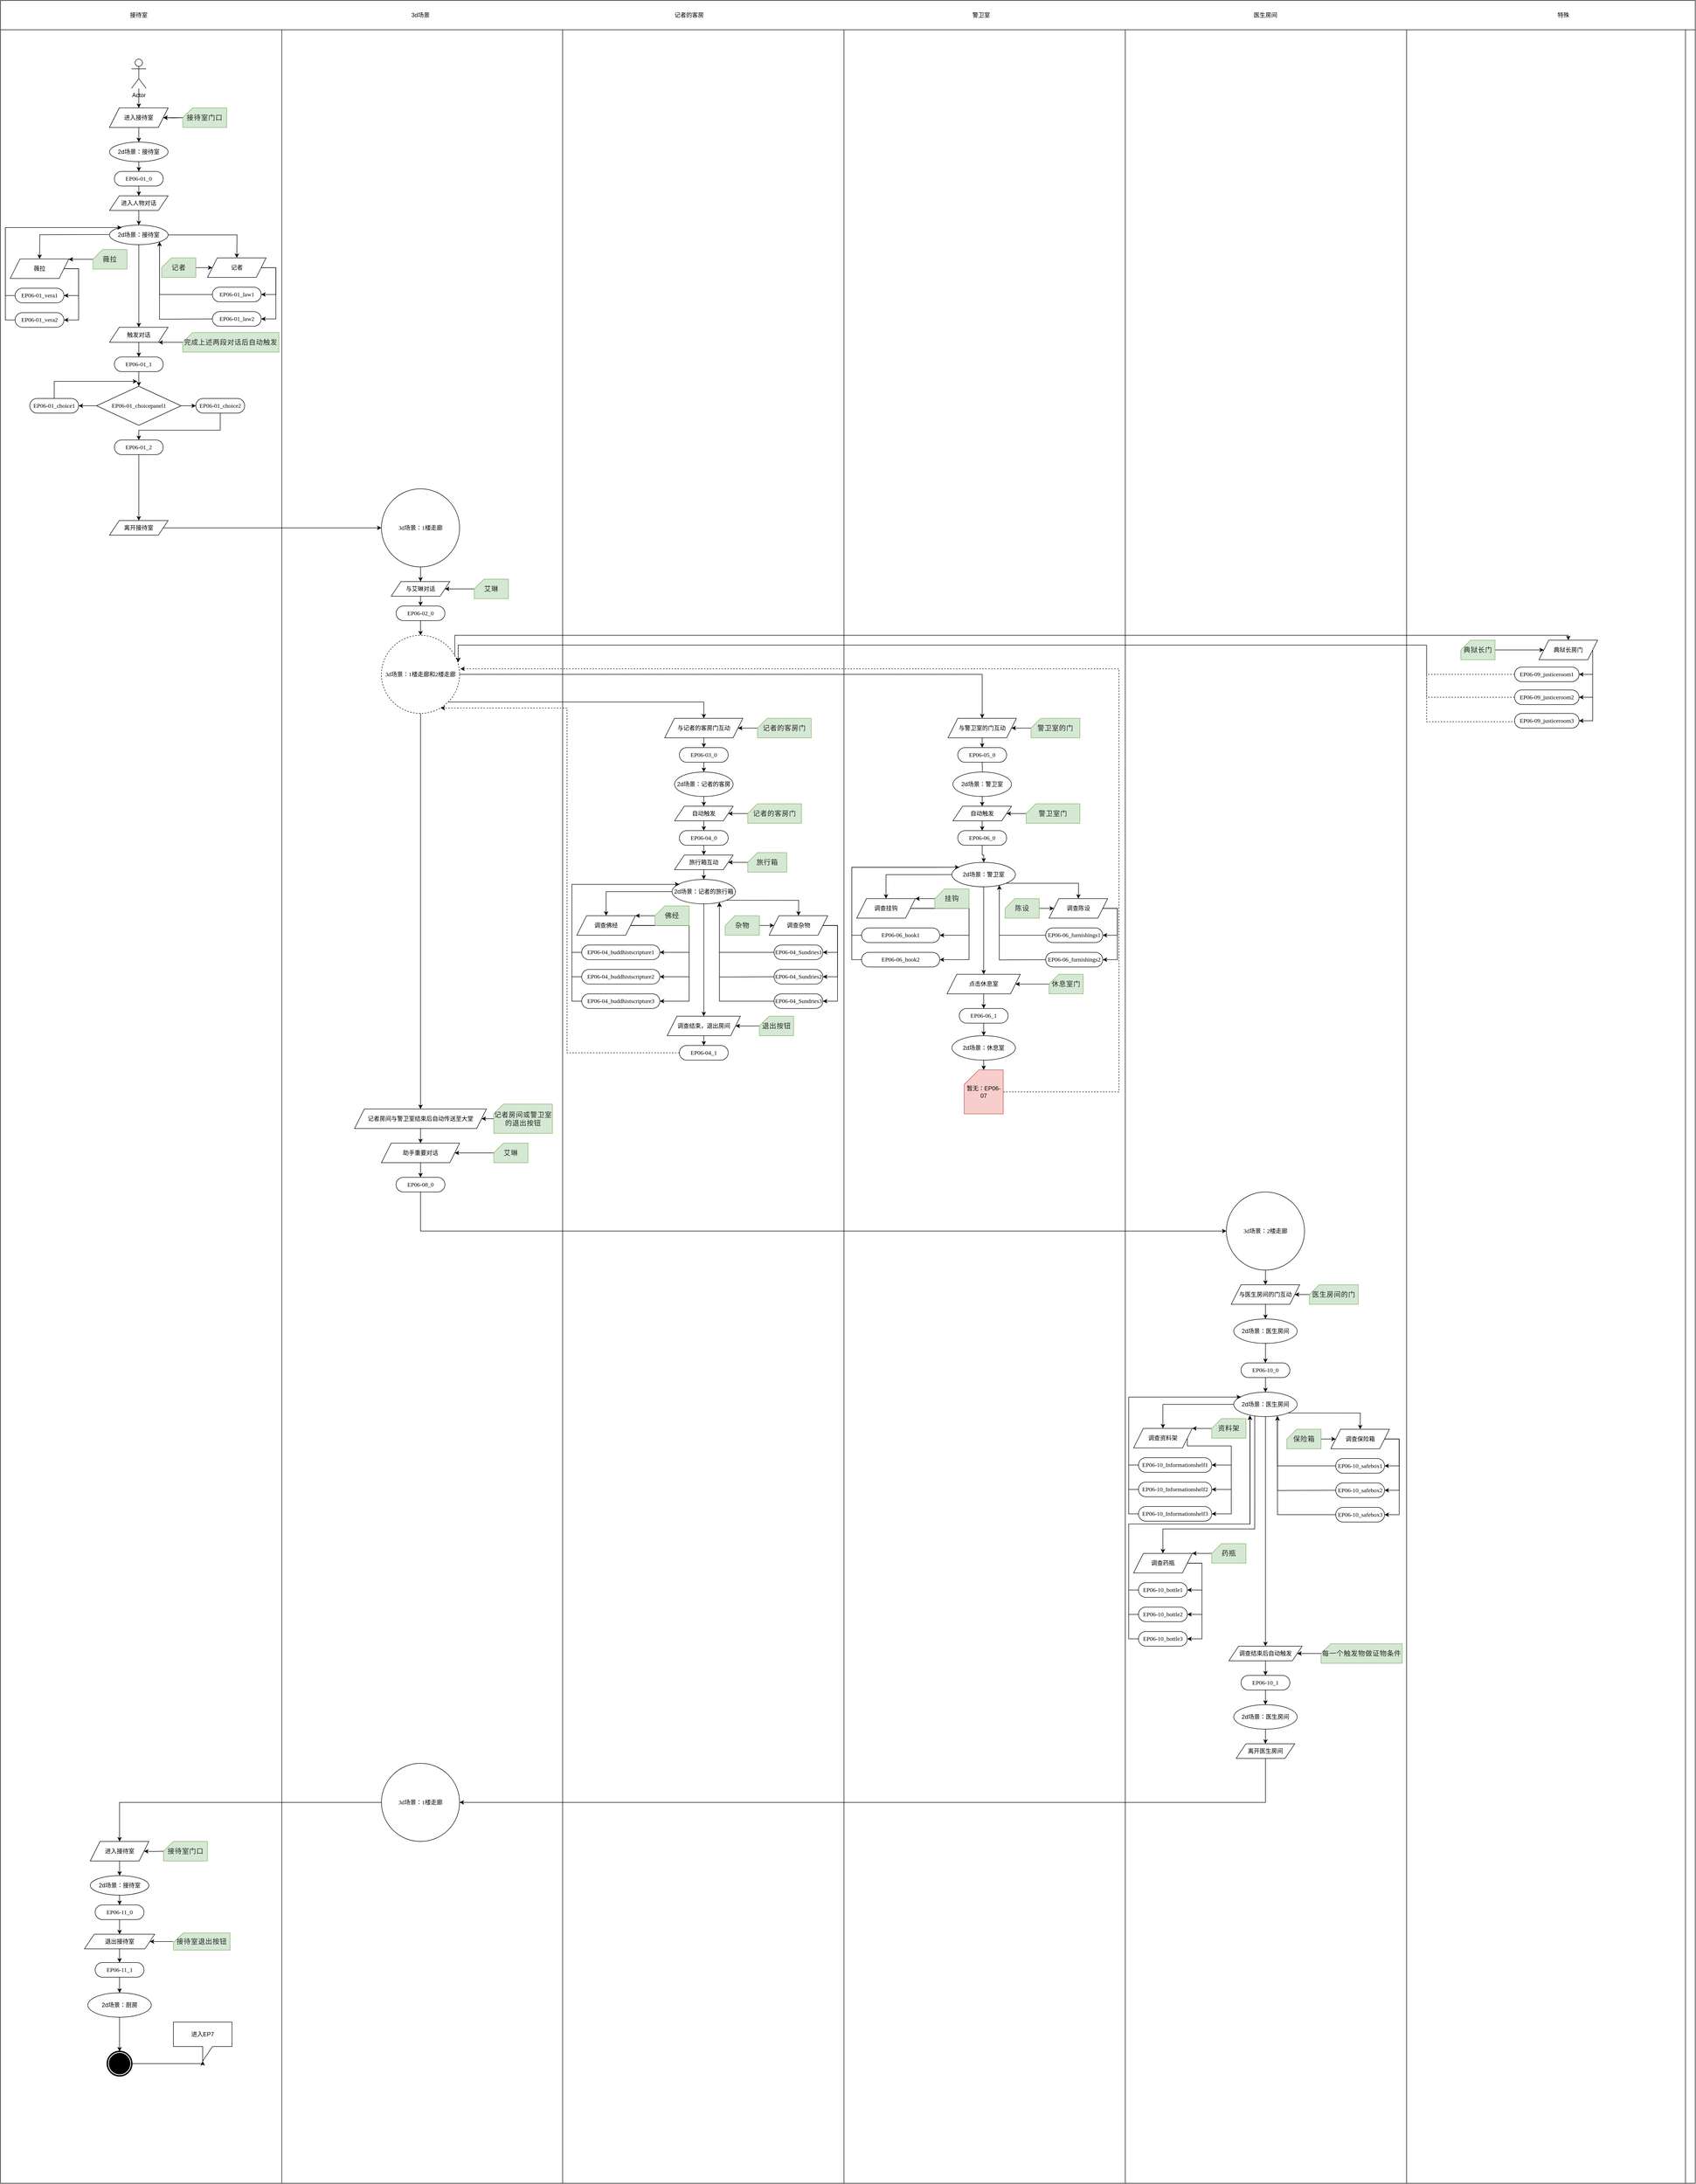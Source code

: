 <mxfile version="14.5.1" type="github">
  <diagram id="kx80qy2GG2MOzUq9MU3l" name="Page-1">
    <mxGraphModel dx="1946" dy="2247" grid="1" gridSize="10" guides="1" tooltips="1" connect="1" arrows="1" fold="1" page="1" pageScale="1" pageWidth="827" pageHeight="1169" math="0" shadow="0">
      <root>
        <mxCell id="0" />
        <mxCell id="1" parent="0" />
        <mxCell id="jzZvWMm0mRzaxZ3swxD9-125" value="" style="shape=table;html=1;whiteSpace=wrap;startSize=60;container=1;collapsible=0;childLayout=tableLayout;" vertex="1" parent="1">
          <mxGeometry x="60" y="-1110" width="3470" height="4470" as="geometry" />
        </mxCell>
        <mxCell id="jzZvWMm0mRzaxZ3swxD9-126" value="" style="shape=partialRectangle;html=1;whiteSpace=wrap;collapsible=0;dropTarget=0;pointerEvents=0;fillColor=none;top=0;left=0;bottom=0;right=0;points=[[0,0.5],[1,0.5]];portConstraint=eastwest;" vertex="1" parent="jzZvWMm0mRzaxZ3swxD9-125">
          <mxGeometry y="60" width="3470" height="4410" as="geometry" />
        </mxCell>
        <mxCell id="jzZvWMm0mRzaxZ3swxD9-127" value="" style="shape=partialRectangle;html=1;whiteSpace=wrap;connectable=0;overflow=hidden;fillColor=none;top=0;left=0;bottom=0;right=0;" vertex="1" parent="jzZvWMm0mRzaxZ3swxD9-126">
          <mxGeometry width="576" height="4410" as="geometry" />
        </mxCell>
        <mxCell id="jzZvWMm0mRzaxZ3swxD9-128" value="" style="shape=partialRectangle;html=1;whiteSpace=wrap;connectable=0;overflow=hidden;fillColor=none;top=0;left=0;bottom=0;right=0;" vertex="1" parent="jzZvWMm0mRzaxZ3swxD9-126">
          <mxGeometry x="576" width="575" height="4410" as="geometry" />
        </mxCell>
        <mxCell id="jzZvWMm0mRzaxZ3swxD9-129" value="" style="shape=partialRectangle;html=1;whiteSpace=wrap;connectable=0;overflow=hidden;fillColor=none;top=0;left=0;bottom=0;right=0;" vertex="1" parent="jzZvWMm0mRzaxZ3swxD9-126">
          <mxGeometry x="1151" width="576" height="4410" as="geometry" />
        </mxCell>
        <mxCell id="jzZvWMm0mRzaxZ3swxD9-130" value="" style="shape=partialRectangle;html=1;whiteSpace=wrap;connectable=0;overflow=hidden;fillColor=none;top=0;left=0;bottom=0;right=0;" vertex="1" parent="jzZvWMm0mRzaxZ3swxD9-126">
          <mxGeometry x="1727" width="576" height="4410" as="geometry" />
        </mxCell>
        <mxCell id="jzZvWMm0mRzaxZ3swxD9-131" value="" style="shape=partialRectangle;html=1;whiteSpace=wrap;connectable=0;overflow=hidden;fillColor=none;top=0;left=0;bottom=0;right=0;" vertex="1" parent="jzZvWMm0mRzaxZ3swxD9-126">
          <mxGeometry x="2303" width="576" height="4410" as="geometry" />
        </mxCell>
        <mxCell id="jzZvWMm0mRzaxZ3swxD9-132" value="" style="shape=partialRectangle;html=1;whiteSpace=wrap;connectable=0;overflow=hidden;fillColor=none;top=0;left=0;bottom=0;right=0;" vertex="1" parent="jzZvWMm0mRzaxZ3swxD9-126">
          <mxGeometry x="2879" width="571" height="4410" as="geometry" />
        </mxCell>
        <mxCell id="jzZvWMm0mRzaxZ3swxD9-133" value="" style="shape=partialRectangle;html=1;whiteSpace=wrap;connectable=0;overflow=hidden;fillColor=none;top=0;left=0;bottom=0;right=0;" vertex="1" parent="jzZvWMm0mRzaxZ3swxD9-126">
          <mxGeometry x="3450" width="20" height="4410" as="geometry" />
        </mxCell>
        <mxCell id="jzZvWMm0mRzaxZ3swxD9-141" value="医生房间" style="text;html=1;strokeColor=none;fillColor=none;align=center;verticalAlign=middle;whiteSpace=wrap;rounded=0;" vertex="1" parent="1">
          <mxGeometry x="2620" y="-1090" width="60" height="20" as="geometry" />
        </mxCell>
        <mxCell id="jzZvWMm0mRzaxZ3swxD9-144" value="" style="edgeStyle=orthogonalEdgeStyle;rounded=0;orthogonalLoop=1;jettySize=auto;html=1;" edge="1" parent="1" source="jzZvWMm0mRzaxZ3swxD9-142" target="jzZvWMm0mRzaxZ3swxD9-143">
          <mxGeometry relative="1" as="geometry" />
        </mxCell>
        <mxCell id="jzZvWMm0mRzaxZ3swxD9-142" value="Actor" style="shape=umlActor;verticalLabelPosition=bottom;verticalAlign=top;html=1;outlineConnect=0;" vertex="1" parent="1">
          <mxGeometry x="328.2" y="-990" width="30" height="60" as="geometry" />
        </mxCell>
        <mxCell id="jzZvWMm0mRzaxZ3swxD9-148" value="" style="edgeStyle=orthogonalEdgeStyle;rounded=0;orthogonalLoop=1;jettySize=auto;html=1;entryX=0.5;entryY=0;entryDx=0;entryDy=0;" edge="1" parent="1" source="jzZvWMm0mRzaxZ3swxD9-143" target="jzZvWMm0mRzaxZ3swxD9-149">
          <mxGeometry relative="1" as="geometry" />
        </mxCell>
        <mxCell id="jzZvWMm0mRzaxZ3swxD9-143" value="进入接待室" style="shape=parallelogram;perimeter=parallelogramPerimeter;whiteSpace=wrap;html=1;fixedSize=1;" vertex="1" parent="1">
          <mxGeometry x="283.2" y="-890" width="120" height="40" as="geometry" />
        </mxCell>
        <mxCell id="jzZvWMm0mRzaxZ3swxD9-146" value="" style="edgeStyle=orthogonalEdgeStyle;rounded=0;orthogonalLoop=1;jettySize=auto;html=1;" edge="1" parent="1" source="jzZvWMm0mRzaxZ3swxD9-145" target="jzZvWMm0mRzaxZ3swxD9-143">
          <mxGeometry relative="1" as="geometry" />
        </mxCell>
        <mxCell id="jzZvWMm0mRzaxZ3swxD9-145" value="&lt;span style=&quot;font-size: 10.5pt ; color: #262626 ; letter-spacing: 0.55pt&quot;&gt;接待室门口&lt;/span&gt;" style="shape=card;whiteSpace=wrap;html=1;size=20;fillColor=#d5e8d4;strokeColor=#82b366;" vertex="1" parent="1">
          <mxGeometry x="433.2" y="-890" width="90" height="40" as="geometry" />
        </mxCell>
        <mxCell id="jzZvWMm0mRzaxZ3swxD9-153" value="" style="edgeStyle=orthogonalEdgeStyle;rounded=0;orthogonalLoop=1;jettySize=auto;html=1;" edge="1" parent="1" source="jzZvWMm0mRzaxZ3swxD9-147" target="jzZvWMm0mRzaxZ3swxD9-152">
          <mxGeometry relative="1" as="geometry" />
        </mxCell>
        <mxCell id="jzZvWMm0mRzaxZ3swxD9-147" value="EP06-01_0" style="rounded=1;whiteSpace=wrap;html=1;shadow=0;comic=0;labelBackgroundColor=none;strokeWidth=1;fontFamily=Verdana;fontSize=12;align=center;arcSize=50;" vertex="1" parent="1">
          <mxGeometry x="293.2" y="-760" width="100" height="30" as="geometry" />
        </mxCell>
        <mxCell id="jzZvWMm0mRzaxZ3swxD9-151" value="" style="edgeStyle=orthogonalEdgeStyle;rounded=0;orthogonalLoop=1;jettySize=auto;html=1;" edge="1" parent="1" source="jzZvWMm0mRzaxZ3swxD9-149" target="jzZvWMm0mRzaxZ3swxD9-147">
          <mxGeometry relative="1" as="geometry" />
        </mxCell>
        <mxCell id="jzZvWMm0mRzaxZ3swxD9-149" value="2d场景：接待室" style="ellipse;whiteSpace=wrap;html=1;" vertex="1" parent="1">
          <mxGeometry x="283.2" y="-820" width="120" height="40" as="geometry" />
        </mxCell>
        <mxCell id="jzZvWMm0mRzaxZ3swxD9-155" value="" style="edgeStyle=orthogonalEdgeStyle;rounded=0;orthogonalLoop=1;jettySize=auto;html=1;entryX=0.5;entryY=0;entryDx=0;entryDy=0;" edge="1" parent="1" source="jzZvWMm0mRzaxZ3swxD9-152" target="jzZvWMm0mRzaxZ3swxD9-156">
          <mxGeometry relative="1" as="geometry">
            <mxPoint x="343.2" y="-625" as="targetPoint" />
          </mxGeometry>
        </mxCell>
        <mxCell id="jzZvWMm0mRzaxZ3swxD9-152" value="进入人物对话" style="shape=parallelogram;perimeter=parallelogramPerimeter;whiteSpace=wrap;html=1;fixedSize=1;" vertex="1" parent="1">
          <mxGeometry x="283.2" y="-710" width="120" height="30" as="geometry" />
        </mxCell>
        <mxCell id="jzZvWMm0mRzaxZ3swxD9-196" value="" style="edgeStyle=orthogonalEdgeStyle;rounded=0;orthogonalLoop=1;jettySize=auto;html=1;" edge="1" parent="1" source="jzZvWMm0mRzaxZ3swxD9-156" target="jzZvWMm0mRzaxZ3swxD9-195">
          <mxGeometry relative="1" as="geometry" />
        </mxCell>
        <mxCell id="jzZvWMm0mRzaxZ3swxD9-156" value="2d场景：接待室" style="ellipse;whiteSpace=wrap;html=1;" vertex="1" parent="1">
          <mxGeometry x="283.2" y="-650" width="120" height="40" as="geometry" />
        </mxCell>
        <mxCell id="jzZvWMm0mRzaxZ3swxD9-157" style="edgeStyle=orthogonalEdgeStyle;rounded=0;orthogonalLoop=1;jettySize=auto;html=1;exitX=0;exitY=0.5;exitDx=0;exitDy=0;fontFamily=Verdana;" edge="1" parent="1">
          <mxGeometry relative="1" as="geometry">
            <mxPoint x="282.47" y="-630.79" as="sourcePoint" />
            <mxPoint x="140" y="-580.79" as="targetPoint" />
          </mxGeometry>
        </mxCell>
        <mxCell id="jzZvWMm0mRzaxZ3swxD9-158" style="edgeStyle=orthogonalEdgeStyle;rounded=0;orthogonalLoop=1;jettySize=auto;html=1;exitX=1;exitY=0.5;exitDx=0;exitDy=0;entryX=1;entryY=0.5;entryDx=0;entryDy=0;fontFamily=Verdana;" edge="1" parent="1" target="jzZvWMm0mRzaxZ3swxD9-163">
          <mxGeometry relative="1" as="geometry">
            <Array as="points">
              <mxPoint x="219.97" y="-560.79" />
              <mxPoint x="219.97" y="-505.79" />
            </Array>
            <mxPoint x="189.97" y="-560.79" as="sourcePoint" />
          </mxGeometry>
        </mxCell>
        <mxCell id="jzZvWMm0mRzaxZ3swxD9-159" style="edgeStyle=orthogonalEdgeStyle;rounded=0;orthogonalLoop=1;jettySize=auto;html=1;exitX=1;exitY=0.5;exitDx=0;exitDy=0;entryX=1;entryY=0.5;entryDx=0;entryDy=0;fontFamily=Verdana;" edge="1" parent="1" target="jzZvWMm0mRzaxZ3swxD9-161">
          <mxGeometry relative="1" as="geometry">
            <Array as="points">
              <mxPoint x="219.97" y="-560.79" />
              <mxPoint x="219.97" y="-455.79" />
            </Array>
            <mxPoint x="189.97" y="-560.79" as="sourcePoint" />
          </mxGeometry>
        </mxCell>
        <mxCell id="jzZvWMm0mRzaxZ3swxD9-160" style="edgeStyle=orthogonalEdgeStyle;rounded=0;orthogonalLoop=1;jettySize=auto;html=1;exitX=0;exitY=0.5;exitDx=0;exitDy=0;entryX=0;entryY=0;entryDx=0;entryDy=0;fontFamily=Verdana;" edge="1" parent="1" source="jzZvWMm0mRzaxZ3swxD9-161">
          <mxGeometry relative="1" as="geometry">
            <mxPoint x="308.204" y="-644.956" as="targetPoint" />
            <Array as="points">
              <mxPoint x="69.97" y="-455.79" />
              <mxPoint x="69.97" y="-644.79" />
            </Array>
          </mxGeometry>
        </mxCell>
        <mxCell id="jzZvWMm0mRzaxZ3swxD9-161" value="EP06-01_vera2" style="rounded=1;whiteSpace=wrap;html=1;shadow=0;comic=0;labelBackgroundColor=none;strokeWidth=1;fontFamily=Verdana;fontSize=12;align=center;arcSize=50;" vertex="1" parent="1">
          <mxGeometry x="89.97" y="-470.79" width="100" height="30" as="geometry" />
        </mxCell>
        <mxCell id="jzZvWMm0mRzaxZ3swxD9-162" style="edgeStyle=orthogonalEdgeStyle;rounded=0;orthogonalLoop=1;jettySize=auto;html=1;exitX=0;exitY=0.5;exitDx=0;exitDy=0;entryX=0;entryY=0;entryDx=0;entryDy=0;fontFamily=Verdana;" edge="1" parent="1" source="jzZvWMm0mRzaxZ3swxD9-163">
          <mxGeometry relative="1" as="geometry">
            <mxPoint x="308.204" y="-644.956" as="targetPoint" />
            <Array as="points">
              <mxPoint x="69.97" y="-505.79" />
              <mxPoint x="69.97" y="-644.79" />
            </Array>
          </mxGeometry>
        </mxCell>
        <mxCell id="jzZvWMm0mRzaxZ3swxD9-163" value="EP06-01_vera1" style="rounded=1;whiteSpace=wrap;html=1;shadow=0;comic=0;labelBackgroundColor=none;strokeWidth=1;fontFamily=Verdana;fontSize=12;align=center;arcSize=50;" vertex="1" parent="1">
          <mxGeometry x="89.97" y="-520.79" width="100" height="30" as="geometry" />
        </mxCell>
        <mxCell id="jzZvWMm0mRzaxZ3swxD9-168" value="" style="edgeStyle=orthogonalEdgeStyle;rounded=0;orthogonalLoop=1;jettySize=auto;html=1;" edge="1" parent="1" source="jzZvWMm0mRzaxZ3swxD9-165" target="jzZvWMm0mRzaxZ3swxD9-167">
          <mxGeometry relative="1" as="geometry">
            <Array as="points">
              <mxPoint x="200" y="-580" />
              <mxPoint x="200" y="-580" />
            </Array>
          </mxGeometry>
        </mxCell>
        <mxCell id="jzZvWMm0mRzaxZ3swxD9-165" value="&lt;span style=&quot;font-size: 10.5pt ; color: #262626 ; letter-spacing: 0.55pt&quot;&gt;薇拉&lt;/span&gt;" style="shape=card;whiteSpace=wrap;html=1;size=20;fillColor=#d5e8d4;strokeColor=#82b366;" vertex="1" parent="1">
          <mxGeometry x="249.2" y="-600" width="70" height="40" as="geometry" />
        </mxCell>
        <mxCell id="jzZvWMm0mRzaxZ3swxD9-167" value="薇拉" style="shape=parallelogram;perimeter=parallelogramPerimeter;whiteSpace=wrap;html=1;fixedSize=1;rounded=0;shadow=0;comic=0;strokeWidth=1;fontFamily=Verdana;" vertex="1" parent="1">
          <mxGeometry x="79.97" y="-580.79" width="120" height="40" as="geometry" />
        </mxCell>
        <mxCell id="jzZvWMm0mRzaxZ3swxD9-182" style="edgeStyle=orthogonalEdgeStyle;rounded=0;orthogonalLoop=1;jettySize=auto;html=1;exitX=1;exitY=0.5;exitDx=0;exitDy=0;fontFamily=Verdana;" edge="1" parent="1" source="jzZvWMm0mRzaxZ3swxD9-156">
          <mxGeometry relative="1" as="geometry">
            <mxPoint x="395.545" y="-618.699" as="sourcePoint" />
            <mxPoint x="543.8" y="-582.87" as="targetPoint" />
          </mxGeometry>
        </mxCell>
        <mxCell id="jzZvWMm0mRzaxZ3swxD9-183" style="edgeStyle=orthogonalEdgeStyle;rounded=0;orthogonalLoop=1;jettySize=auto;html=1;exitX=1;exitY=0.5;exitDx=0;exitDy=0;entryX=1;entryY=0.5;entryDx=0;entryDy=0;fontFamily=Verdana;" edge="1" parent="1">
          <mxGeometry relative="1" as="geometry">
            <mxPoint x="593.8" y="-562.87" as="sourcePoint" />
            <mxPoint x="593.8" y="-507.87" as="targetPoint" />
            <Array as="points">
              <mxPoint x="623.8" y="-562.87" />
              <mxPoint x="623.8" y="-507.87" />
            </Array>
          </mxGeometry>
        </mxCell>
        <mxCell id="jzZvWMm0mRzaxZ3swxD9-184" style="edgeStyle=orthogonalEdgeStyle;rounded=0;orthogonalLoop=1;jettySize=auto;html=1;exitX=1;exitY=0.5;exitDx=0;exitDy=0;entryX=1;entryY=0.5;entryDx=0;entryDy=0;fontFamily=Verdana;" edge="1" parent="1">
          <mxGeometry relative="1" as="geometry">
            <mxPoint x="593.8" y="-562.87" as="sourcePoint" />
            <mxPoint x="593.8" y="-457.87" as="targetPoint" />
            <Array as="points">
              <mxPoint x="623.8" y="-562.87" />
              <mxPoint x="623.8" y="-457.87" />
            </Array>
          </mxGeometry>
        </mxCell>
        <mxCell id="jzZvWMm0mRzaxZ3swxD9-188" style="edgeStyle=orthogonalEdgeStyle;rounded=0;orthogonalLoop=1;jettySize=auto;html=1;exitX=0;exitY=0.5;exitDx=0;exitDy=0;entryX=1;entryY=1;entryDx=0;entryDy=0;fontFamily=Verdana;" edge="1" parent="1" target="jzZvWMm0mRzaxZ3swxD9-156">
          <mxGeometry relative="1" as="geometry">
            <mxPoint x="493.8" y="-457.87" as="sourcePoint" />
            <mxPoint x="380.525" y="-616.87" as="targetPoint" />
          </mxGeometry>
        </mxCell>
        <mxCell id="jzZvWMm0mRzaxZ3swxD9-189" value="记者" style="shape=parallelogram;perimeter=parallelogramPerimeter;whiteSpace=wrap;html=1;fixedSize=1;rounded=0;shadow=0;comic=0;strokeWidth=1;fontFamily=Verdana;" vertex="1" parent="1">
          <mxGeometry x="483.8" y="-582.87" width="120" height="40" as="geometry" />
        </mxCell>
        <mxCell id="jzZvWMm0mRzaxZ3swxD9-194" style="edgeStyle=orthogonalEdgeStyle;rounded=0;orthogonalLoop=1;jettySize=auto;html=1;exitX=0;exitY=0.5;exitDx=0;exitDy=0;entryX=1;entryY=1;entryDx=0;entryDy=0;" edge="1" parent="1" source="jzZvWMm0mRzaxZ3swxD9-190" target="jzZvWMm0mRzaxZ3swxD9-156">
          <mxGeometry relative="1" as="geometry" />
        </mxCell>
        <mxCell id="jzZvWMm0mRzaxZ3swxD9-190" value="EP06-01_law1" style="rounded=1;whiteSpace=wrap;html=1;shadow=0;comic=0;labelBackgroundColor=none;strokeWidth=1;fontFamily=Verdana;fontSize=12;align=center;arcSize=50;" vertex="1" parent="1">
          <mxGeometry x="493.8" y="-522.87" width="100" height="30" as="geometry" />
        </mxCell>
        <mxCell id="jzZvWMm0mRzaxZ3swxD9-191" value="EP06-01_law2" style="rounded=1;whiteSpace=wrap;html=1;shadow=0;comic=0;labelBackgroundColor=none;strokeWidth=1;fontFamily=Verdana;fontSize=12;align=center;arcSize=50;" vertex="1" parent="1">
          <mxGeometry x="493.8" y="-472.87" width="100" height="30" as="geometry" />
        </mxCell>
        <mxCell id="jzZvWMm0mRzaxZ3swxD9-192" value="" style="edgeStyle=orthogonalEdgeStyle;rounded=0;orthogonalLoop=1;jettySize=auto;html=1;fontFamily=Verdana;entryX=0;entryY=0.5;entryDx=0;entryDy=0;" edge="1" parent="1" source="jzZvWMm0mRzaxZ3swxD9-193" target="jzZvWMm0mRzaxZ3swxD9-189">
          <mxGeometry relative="1" as="geometry" />
        </mxCell>
        <mxCell id="jzZvWMm0mRzaxZ3swxD9-193" value="&lt;span style=&quot;font-size: 10.5pt ; color: #262626 ; letter-spacing: 0.55pt&quot;&gt;记者&lt;/span&gt;" style="shape=card;whiteSpace=wrap;html=1;size=20;fillColor=#d5e8d4;strokeColor=#82b366;" vertex="1" parent="1">
          <mxGeometry x="389.94" y="-582.87" width="70" height="40" as="geometry" />
        </mxCell>
        <mxCell id="jzZvWMm0mRzaxZ3swxD9-200" value="" style="edgeStyle=orthogonalEdgeStyle;rounded=0;orthogonalLoop=1;jettySize=auto;html=1;" edge="1" parent="1" source="jzZvWMm0mRzaxZ3swxD9-195" target="jzZvWMm0mRzaxZ3swxD9-199">
          <mxGeometry relative="1" as="geometry" />
        </mxCell>
        <mxCell id="jzZvWMm0mRzaxZ3swxD9-195" value="触发对话" style="shape=parallelogram;perimeter=parallelogramPerimeter;whiteSpace=wrap;html=1;fixedSize=1;" vertex="1" parent="1">
          <mxGeometry x="283.2" y="-440.79" width="120" height="30.79" as="geometry" />
        </mxCell>
        <mxCell id="jzZvWMm0mRzaxZ3swxD9-198" value="" style="edgeStyle=orthogonalEdgeStyle;rounded=0;orthogonalLoop=1;jettySize=auto;html=1;entryX=0.836;entryY=1.005;entryDx=0;entryDy=0;entryPerimeter=0;" edge="1" parent="1" source="jzZvWMm0mRzaxZ3swxD9-197" target="jzZvWMm0mRzaxZ3swxD9-195">
          <mxGeometry relative="1" as="geometry">
            <Array as="points">
              <mxPoint x="400" y="-410" />
              <mxPoint x="400" y="-410" />
            </Array>
          </mxGeometry>
        </mxCell>
        <mxCell id="jzZvWMm0mRzaxZ3swxD9-197" value="&lt;span style=&quot;font-size: 10.5pt ; color: #262626 ; letter-spacing: 0.55pt&quot;&gt;完成上述两段对话后自动触发&lt;/span&gt;" style="shape=card;whiteSpace=wrap;html=1;size=20;fillColor=#d5e8d4;strokeColor=#82b366;" vertex="1" parent="1">
          <mxGeometry x="433.2" y="-430" width="196.8" height="40" as="geometry" />
        </mxCell>
        <mxCell id="jzZvWMm0mRzaxZ3swxD9-202" value="" style="edgeStyle=orthogonalEdgeStyle;rounded=0;orthogonalLoop=1;jettySize=auto;html=1;" edge="1" parent="1" source="jzZvWMm0mRzaxZ3swxD9-199" target="jzZvWMm0mRzaxZ3swxD9-201">
          <mxGeometry relative="1" as="geometry" />
        </mxCell>
        <mxCell id="jzZvWMm0mRzaxZ3swxD9-199" value="EP06-01_1" style="rounded=1;whiteSpace=wrap;html=1;shadow=0;comic=0;labelBackgroundColor=none;strokeWidth=1;fontFamily=Verdana;fontSize=12;align=center;arcSize=50;" vertex="1" parent="1">
          <mxGeometry x="293.2" y="-380" width="100" height="30" as="geometry" />
        </mxCell>
        <mxCell id="jzZvWMm0mRzaxZ3swxD9-205" value="" style="edgeStyle=orthogonalEdgeStyle;rounded=0;orthogonalLoop=1;jettySize=auto;html=1;" edge="1" parent="1" source="jzZvWMm0mRzaxZ3swxD9-201" target="jzZvWMm0mRzaxZ3swxD9-203">
          <mxGeometry relative="1" as="geometry" />
        </mxCell>
        <mxCell id="jzZvWMm0mRzaxZ3swxD9-206" value="" style="edgeStyle=orthogonalEdgeStyle;rounded=0;orthogonalLoop=1;jettySize=auto;html=1;" edge="1" parent="1" source="jzZvWMm0mRzaxZ3swxD9-201" target="jzZvWMm0mRzaxZ3swxD9-204">
          <mxGeometry relative="1" as="geometry" />
        </mxCell>
        <mxCell id="jzZvWMm0mRzaxZ3swxD9-201" value="&lt;span style=&quot;font-family: &amp;#34;verdana&amp;#34;&quot;&gt;EP06-01_choicepanel1&lt;/span&gt;" style="rhombus;whiteSpace=wrap;html=1;" vertex="1" parent="1">
          <mxGeometry x="256.6" y="-320" width="173.2" height="80" as="geometry" />
        </mxCell>
        <mxCell id="jzZvWMm0mRzaxZ3swxD9-207" style="edgeStyle=orthogonalEdgeStyle;rounded=0;orthogonalLoop=1;jettySize=auto;html=1;exitX=0.5;exitY=0;exitDx=0;exitDy=0;" edge="1" parent="1" source="jzZvWMm0mRzaxZ3swxD9-203">
          <mxGeometry relative="1" as="geometry">
            <mxPoint x="340" y="-330" as="targetPoint" />
            <Array as="points">
              <mxPoint x="170" y="-330" />
            </Array>
          </mxGeometry>
        </mxCell>
        <mxCell id="jzZvWMm0mRzaxZ3swxD9-203" value="EP06-01_choice1" style="rounded=1;whiteSpace=wrap;html=1;shadow=0;comic=0;labelBackgroundColor=none;strokeWidth=1;fontFamily=Verdana;fontSize=12;align=center;arcSize=50;" vertex="1" parent="1">
          <mxGeometry x="120" y="-295" width="100" height="30" as="geometry" />
        </mxCell>
        <mxCell id="jzZvWMm0mRzaxZ3swxD9-210" style="edgeStyle=orthogonalEdgeStyle;rounded=0;orthogonalLoop=1;jettySize=auto;html=1;exitX=0.5;exitY=1;exitDx=0;exitDy=0;entryX=0.5;entryY=0;entryDx=0;entryDy=0;" edge="1" parent="1" source="jzZvWMm0mRzaxZ3swxD9-204" target="jzZvWMm0mRzaxZ3swxD9-208">
          <mxGeometry relative="1" as="geometry">
            <Array as="points">
              <mxPoint x="510" y="-230" />
              <mxPoint x="343" y="-230" />
            </Array>
          </mxGeometry>
        </mxCell>
        <mxCell id="jzZvWMm0mRzaxZ3swxD9-204" value="EP06-01_choice2" style="rounded=1;whiteSpace=wrap;html=1;shadow=0;comic=0;labelBackgroundColor=none;strokeWidth=1;fontFamily=Verdana;fontSize=12;align=center;arcSize=50;" vertex="1" parent="1">
          <mxGeometry x="459.94" y="-295" width="100" height="30" as="geometry" />
        </mxCell>
        <mxCell id="jzZvWMm0mRzaxZ3swxD9-213" style="edgeStyle=orthogonalEdgeStyle;rounded=0;orthogonalLoop=1;jettySize=auto;html=1;exitX=0.5;exitY=1;exitDx=0;exitDy=0;entryX=0.5;entryY=0;entryDx=0;entryDy=0;" edge="1" parent="1" source="jzZvWMm0mRzaxZ3swxD9-208" target="jzZvWMm0mRzaxZ3swxD9-214">
          <mxGeometry relative="1" as="geometry">
            <Array as="points">
              <mxPoint x="343" y="-70" />
            </Array>
          </mxGeometry>
        </mxCell>
        <mxCell id="jzZvWMm0mRzaxZ3swxD9-208" value="EP06-01_2" style="rounded=1;whiteSpace=wrap;html=1;shadow=0;comic=0;labelBackgroundColor=none;strokeWidth=1;fontFamily=Verdana;fontSize=12;align=center;arcSize=50;" vertex="1" parent="1">
          <mxGeometry x="293.2" y="-210" width="100" height="30" as="geometry" />
        </mxCell>
        <mxCell id="jzZvWMm0mRzaxZ3swxD9-217" value="" style="edgeStyle=orthogonalEdgeStyle;rounded=0;orthogonalLoop=1;jettySize=auto;html=1;entryX=0.5;entryY=0;entryDx=0;entryDy=0;" edge="1" parent="1" source="jzZvWMm0mRzaxZ3swxD9-212" target="jzZvWMm0mRzaxZ3swxD9-218">
          <mxGeometry relative="1" as="geometry" />
        </mxCell>
        <mxCell id="jzZvWMm0mRzaxZ3swxD9-212" value="3d场景：1楼走廊" style="ellipse;whiteSpace=wrap;html=1;aspect=fixed;rounded=0;shadow=0;comic=0;strokeWidth=1;fontFamily=Verdana;" vertex="1" parent="1">
          <mxGeometry x="840" y="-110" width="160" height="160" as="geometry" />
        </mxCell>
        <mxCell id="jzZvWMm0mRzaxZ3swxD9-215" style="edgeStyle=orthogonalEdgeStyle;rounded=0;orthogonalLoop=1;jettySize=auto;html=1;exitX=1;exitY=0.5;exitDx=0;exitDy=0;entryX=0;entryY=0.5;entryDx=0;entryDy=0;" edge="1" parent="1" source="jzZvWMm0mRzaxZ3swxD9-214" target="jzZvWMm0mRzaxZ3swxD9-212">
          <mxGeometry relative="1" as="geometry" />
        </mxCell>
        <mxCell id="jzZvWMm0mRzaxZ3swxD9-214" value="离开接待室" style="shape=parallelogram;perimeter=parallelogramPerimeter;whiteSpace=wrap;html=1;fixedSize=1;" vertex="1" parent="1">
          <mxGeometry x="283.2" y="-45" width="120" height="30" as="geometry" />
        </mxCell>
        <mxCell id="jzZvWMm0mRzaxZ3swxD9-224" value="" style="edgeStyle=orthogonalEdgeStyle;rounded=0;orthogonalLoop=1;jettySize=auto;html=1;" edge="1" parent="1" source="jzZvWMm0mRzaxZ3swxD9-216" target="jzZvWMm0mRzaxZ3swxD9-223">
          <mxGeometry relative="1" as="geometry" />
        </mxCell>
        <mxCell id="jzZvWMm0mRzaxZ3swxD9-216" value="EP06-02_0" style="rounded=1;whiteSpace=wrap;html=1;shadow=0;comic=0;labelBackgroundColor=none;strokeWidth=1;fontFamily=Verdana;fontSize=12;align=center;arcSize=50;" vertex="1" parent="1">
          <mxGeometry x="870" y="130" width="100" height="30" as="geometry" />
        </mxCell>
        <mxCell id="jzZvWMm0mRzaxZ3swxD9-219" value="" style="edgeStyle=orthogonalEdgeStyle;rounded=0;orthogonalLoop=1;jettySize=auto;html=1;" edge="1" parent="1" source="jzZvWMm0mRzaxZ3swxD9-218" target="jzZvWMm0mRzaxZ3swxD9-216">
          <mxGeometry relative="1" as="geometry" />
        </mxCell>
        <mxCell id="jzZvWMm0mRzaxZ3swxD9-218" value="与艾琳对话" style="shape=parallelogram;perimeter=parallelogramPerimeter;whiteSpace=wrap;html=1;fixedSize=1;" vertex="1" parent="1">
          <mxGeometry x="860" y="80" width="120" height="30" as="geometry" />
        </mxCell>
        <mxCell id="jzZvWMm0mRzaxZ3swxD9-221" value="" style="edgeStyle=orthogonalEdgeStyle;rounded=0;orthogonalLoop=1;jettySize=auto;html=1;" edge="1" parent="1" source="jzZvWMm0mRzaxZ3swxD9-220" target="jzZvWMm0mRzaxZ3swxD9-218">
          <mxGeometry relative="1" as="geometry" />
        </mxCell>
        <mxCell id="jzZvWMm0mRzaxZ3swxD9-220" value="&lt;span style=&quot;font-size: 10.5pt ; color: #262626 ; letter-spacing: 0.55pt&quot;&gt;艾琳&lt;/span&gt;" style="shape=card;whiteSpace=wrap;html=1;size=20;fillColor=#d5e8d4;strokeColor=#82b366;" vertex="1" parent="1">
          <mxGeometry x="1030" y="75" width="70" height="40" as="geometry" />
        </mxCell>
        <mxCell id="jzZvWMm0mRzaxZ3swxD9-229" style="edgeStyle=orthogonalEdgeStyle;rounded=0;orthogonalLoop=1;jettySize=auto;html=1;exitX=1;exitY=1;exitDx=0;exitDy=0;entryX=0.5;entryY=0;entryDx=0;entryDy=0;" edge="1" parent="1" source="jzZvWMm0mRzaxZ3swxD9-223" target="jzZvWMm0mRzaxZ3swxD9-227">
          <mxGeometry relative="1" as="geometry" />
        </mxCell>
        <mxCell id="jzZvWMm0mRzaxZ3swxD9-235" style="edgeStyle=orthogonalEdgeStyle;rounded=0;orthogonalLoop=1;jettySize=auto;html=1;exitX=1;exitY=0.5;exitDx=0;exitDy=0;entryX=0.5;entryY=0;entryDx=0;entryDy=0;" edge="1" parent="1" source="jzZvWMm0mRzaxZ3swxD9-223" target="jzZvWMm0mRzaxZ3swxD9-230">
          <mxGeometry relative="1" as="geometry" />
        </mxCell>
        <mxCell id="jzZvWMm0mRzaxZ3swxD9-526" style="edgeStyle=orthogonalEdgeStyle;rounded=0;orthogonalLoop=1;jettySize=auto;html=1;exitX=0.5;exitY=1;exitDx=0;exitDy=0;entryX=0.5;entryY=0;entryDx=0;entryDy=0;" edge="1" parent="1" source="jzZvWMm0mRzaxZ3swxD9-223" target="jzZvWMm0mRzaxZ3swxD9-525">
          <mxGeometry relative="1" as="geometry" />
        </mxCell>
        <mxCell id="jzZvWMm0mRzaxZ3swxD9-223" value="3d场景：1楼走廊和2楼走廊" style="ellipse;whiteSpace=wrap;html=1;aspect=fixed;rounded=0;shadow=0;comic=0;strokeWidth=1;fontFamily=Verdana;dashed=1;" vertex="1" parent="1">
          <mxGeometry x="840" y="190" width="160" height="160" as="geometry" />
        </mxCell>
        <mxCell id="jzZvWMm0mRzaxZ3swxD9-225" value="记者的客房" style="text;html=1;strokeColor=none;fillColor=none;align=center;verticalAlign=middle;whiteSpace=wrap;rounded=0;" vertex="1" parent="1">
          <mxGeometry x="1410" y="-1090" width="120" height="20" as="geometry" />
        </mxCell>
        <mxCell id="jzZvWMm0mRzaxZ3swxD9-226" value="警卫室" style="text;html=1;strokeColor=none;fillColor=none;align=center;verticalAlign=middle;whiteSpace=wrap;rounded=0;" vertex="1" parent="1">
          <mxGeometry x="2048" y="-1090" width="40" height="20" as="geometry" />
        </mxCell>
        <mxCell id="jzZvWMm0mRzaxZ3swxD9-237" value="" style="edgeStyle=orthogonalEdgeStyle;rounded=0;orthogonalLoop=1;jettySize=auto;html=1;" edge="1" parent="1" source="jzZvWMm0mRzaxZ3swxD9-227" target="jzZvWMm0mRzaxZ3swxD9-236">
          <mxGeometry relative="1" as="geometry" />
        </mxCell>
        <mxCell id="jzZvWMm0mRzaxZ3swxD9-227" value="与记者的客房门互动" style="shape=parallelogram;perimeter=parallelogramPerimeter;whiteSpace=wrap;html=1;fixedSize=1;" vertex="1" parent="1">
          <mxGeometry x="1420" y="360" width="160" height="40" as="geometry" />
        </mxCell>
        <mxCell id="jzZvWMm0mRzaxZ3swxD9-304" value="" style="edgeStyle=orthogonalEdgeStyle;rounded=0;orthogonalLoop=1;jettySize=auto;html=1;" edge="1" parent="1" source="jzZvWMm0mRzaxZ3swxD9-230" target="jzZvWMm0mRzaxZ3swxD9-303">
          <mxGeometry relative="1" as="geometry" />
        </mxCell>
        <mxCell id="jzZvWMm0mRzaxZ3swxD9-230" value="与警卫室的门互动" style="shape=parallelogram;perimeter=parallelogramPerimeter;whiteSpace=wrap;html=1;fixedSize=1;" vertex="1" parent="1">
          <mxGeometry x="2000" y="360" width="140" height="40" as="geometry" />
        </mxCell>
        <mxCell id="jzZvWMm0mRzaxZ3swxD9-232" value="" style="edgeStyle=orthogonalEdgeStyle;rounded=0;orthogonalLoop=1;jettySize=auto;html=1;" edge="1" parent="1" source="jzZvWMm0mRzaxZ3swxD9-231" target="jzZvWMm0mRzaxZ3swxD9-227">
          <mxGeometry relative="1" as="geometry" />
        </mxCell>
        <mxCell id="jzZvWMm0mRzaxZ3swxD9-231" value="&lt;span style=&quot;font-size: 10.5pt ; color: #262626 ; letter-spacing: 0.55pt&quot;&gt;记者的客房门&lt;/span&gt;" style="shape=card;whiteSpace=wrap;html=1;size=20;fillColor=#d5e8d4;strokeColor=#82b366;" vertex="1" parent="1">
          <mxGeometry x="1610" y="360" width="110" height="40" as="geometry" />
        </mxCell>
        <mxCell id="jzZvWMm0mRzaxZ3swxD9-234" value="" style="edgeStyle=orthogonalEdgeStyle;rounded=0;orthogonalLoop=1;jettySize=auto;html=1;" edge="1" parent="1" source="jzZvWMm0mRzaxZ3swxD9-233" target="jzZvWMm0mRzaxZ3swxD9-230">
          <mxGeometry relative="1" as="geometry" />
        </mxCell>
        <mxCell id="jzZvWMm0mRzaxZ3swxD9-233" value="&lt;span style=&quot;font-size: 10.5pt ; color: #262626 ; letter-spacing: 0.55pt&quot;&gt;警卫室的门&lt;/span&gt;" style="shape=card;whiteSpace=wrap;html=1;size=20;fillColor=#d5e8d4;strokeColor=#82b366;" vertex="1" parent="1">
          <mxGeometry x="2170" y="360" width="100" height="40" as="geometry" />
        </mxCell>
        <mxCell id="jzZvWMm0mRzaxZ3swxD9-240" value="" style="edgeStyle=orthogonalEdgeStyle;rounded=0;orthogonalLoop=1;jettySize=auto;html=1;" edge="1" parent="1" source="jzZvWMm0mRzaxZ3swxD9-236" target="jzZvWMm0mRzaxZ3swxD9-239">
          <mxGeometry relative="1" as="geometry" />
        </mxCell>
        <mxCell id="jzZvWMm0mRzaxZ3swxD9-236" value="EP06-03_0" style="rounded=1;whiteSpace=wrap;html=1;shadow=0;comic=0;labelBackgroundColor=none;strokeWidth=1;fontFamily=Verdana;fontSize=12;align=center;arcSize=50;" vertex="1" parent="1">
          <mxGeometry x="1450" y="420" width="100" height="30" as="geometry" />
        </mxCell>
        <mxCell id="jzZvWMm0mRzaxZ3swxD9-242" value="" style="edgeStyle=orthogonalEdgeStyle;rounded=0;orthogonalLoop=1;jettySize=auto;html=1;" edge="1" parent="1" source="jzZvWMm0mRzaxZ3swxD9-239" target="jzZvWMm0mRzaxZ3swxD9-241">
          <mxGeometry relative="1" as="geometry" />
        </mxCell>
        <mxCell id="jzZvWMm0mRzaxZ3swxD9-239" value="2d场景：记者的客房" style="ellipse;whiteSpace=wrap;html=1;" vertex="1" parent="1">
          <mxGeometry x="1440" y="470" width="120" height="50" as="geometry" />
        </mxCell>
        <mxCell id="jzZvWMm0mRzaxZ3swxD9-244" value="" style="edgeStyle=orthogonalEdgeStyle;rounded=0;orthogonalLoop=1;jettySize=auto;html=1;" edge="1" parent="1" source="jzZvWMm0mRzaxZ3swxD9-241" target="jzZvWMm0mRzaxZ3swxD9-243">
          <mxGeometry relative="1" as="geometry" />
        </mxCell>
        <mxCell id="jzZvWMm0mRzaxZ3swxD9-241" value="自动触发" style="shape=parallelogram;perimeter=parallelogramPerimeter;whiteSpace=wrap;html=1;fixedSize=1;" vertex="1" parent="1">
          <mxGeometry x="1440" y="540" width="120" height="30" as="geometry" />
        </mxCell>
        <mxCell id="jzZvWMm0mRzaxZ3swxD9-248" value="" style="edgeStyle=orthogonalEdgeStyle;rounded=0;orthogonalLoop=1;jettySize=auto;html=1;" edge="1" parent="1" source="jzZvWMm0mRzaxZ3swxD9-243" target="jzZvWMm0mRzaxZ3swxD9-247">
          <mxGeometry relative="1" as="geometry" />
        </mxCell>
        <mxCell id="jzZvWMm0mRzaxZ3swxD9-243" value="EP06-04_0" style="rounded=1;whiteSpace=wrap;html=1;shadow=0;comic=0;labelBackgroundColor=none;strokeWidth=1;fontFamily=Verdana;fontSize=12;align=center;arcSize=50;" vertex="1" parent="1">
          <mxGeometry x="1450" y="590" width="100" height="30" as="geometry" />
        </mxCell>
        <mxCell id="jzZvWMm0mRzaxZ3swxD9-245" value="" style="edgeStyle=orthogonalEdgeStyle;rounded=0;orthogonalLoop=1;jettySize=auto;html=1;" edge="1" parent="1" source="jzZvWMm0mRzaxZ3swxD9-246">
          <mxGeometry relative="1" as="geometry">
            <mxPoint x="1550.003" y="555.034" as="targetPoint" />
          </mxGeometry>
        </mxCell>
        <mxCell id="jzZvWMm0mRzaxZ3swxD9-246" value="&lt;span style=&quot;font-size: 10.5pt ; color: #262626 ; letter-spacing: 0.55pt&quot;&gt;记者的客房门&lt;/span&gt;" style="shape=card;whiteSpace=wrap;html=1;size=20;fillColor=#d5e8d4;strokeColor=#82b366;" vertex="1" parent="1">
          <mxGeometry x="1590.02" y="535" width="110" height="40" as="geometry" />
        </mxCell>
        <mxCell id="jzZvWMm0mRzaxZ3swxD9-252" value="" style="edgeStyle=orthogonalEdgeStyle;rounded=0;orthogonalLoop=1;jettySize=auto;html=1;" edge="1" parent="1" source="jzZvWMm0mRzaxZ3swxD9-247" target="jzZvWMm0mRzaxZ3swxD9-251">
          <mxGeometry relative="1" as="geometry" />
        </mxCell>
        <mxCell id="jzZvWMm0mRzaxZ3swxD9-247" value="旅行箱互动" style="shape=parallelogram;perimeter=parallelogramPerimeter;whiteSpace=wrap;html=1;fixedSize=1;" vertex="1" parent="1">
          <mxGeometry x="1440" y="640" width="120" height="30" as="geometry" />
        </mxCell>
        <mxCell id="jzZvWMm0mRzaxZ3swxD9-250" value="" style="edgeStyle=orthogonalEdgeStyle;rounded=0;orthogonalLoop=1;jettySize=auto;html=1;" edge="1" parent="1" source="jzZvWMm0mRzaxZ3swxD9-249" target="jzZvWMm0mRzaxZ3swxD9-247">
          <mxGeometry relative="1" as="geometry" />
        </mxCell>
        <mxCell id="jzZvWMm0mRzaxZ3swxD9-249" value="&lt;span style=&quot;font-size: 10.5pt ; color: #262626 ; letter-spacing: 0.55pt&quot;&gt;旅行箱&lt;/span&gt;" style="shape=card;whiteSpace=wrap;html=1;size=20;fillColor=#d5e8d4;strokeColor=#82b366;" vertex="1" parent="1">
          <mxGeometry x="1590.02" y="635" width="79.98" height="40" as="geometry" />
        </mxCell>
        <mxCell id="jzZvWMm0mRzaxZ3swxD9-297" style="edgeStyle=orthogonalEdgeStyle;rounded=0;orthogonalLoop=1;jettySize=auto;html=1;exitX=0.5;exitY=1;exitDx=0;exitDy=0;" edge="1" parent="1" source="jzZvWMm0mRzaxZ3swxD9-251" target="jzZvWMm0mRzaxZ3swxD9-296">
          <mxGeometry relative="1" as="geometry" />
        </mxCell>
        <mxCell id="jzZvWMm0mRzaxZ3swxD9-251" value="2d场景：记者的旅行箱" style="ellipse;whiteSpace=wrap;html=1;" vertex="1" parent="1">
          <mxGeometry x="1435" y="690" width="130" height="50" as="geometry" />
        </mxCell>
        <mxCell id="jzZvWMm0mRzaxZ3swxD9-269" style="edgeStyle=orthogonalEdgeStyle;rounded=0;orthogonalLoop=1;jettySize=auto;html=1;exitX=1;exitY=0.5;exitDx=0;exitDy=0;entryX=1;entryY=0.5;entryDx=0;entryDy=0;fontFamily=Verdana;" edge="1" parent="1" target="jzZvWMm0mRzaxZ3swxD9-277">
          <mxGeometry relative="1" as="geometry">
            <Array as="points">
              <mxPoint x="1470" y="784" />
              <mxPoint x="1470" y="839" />
            </Array>
            <mxPoint x="1350" y="784.2" as="sourcePoint" />
          </mxGeometry>
        </mxCell>
        <mxCell id="jzZvWMm0mRzaxZ3swxD9-270" style="edgeStyle=orthogonalEdgeStyle;rounded=0;orthogonalLoop=1;jettySize=auto;html=1;exitX=1;exitY=0.5;exitDx=0;exitDy=0;entryX=1;entryY=0.5;entryDx=0;entryDy=0;fontFamily=Verdana;" edge="1" parent="1" target="jzZvWMm0mRzaxZ3swxD9-275">
          <mxGeometry relative="1" as="geometry">
            <Array as="points">
              <mxPoint x="1470" y="784" />
              <mxPoint x="1470" y="889" />
            </Array>
            <mxPoint x="1350" y="784.2" as="sourcePoint" />
          </mxGeometry>
        </mxCell>
        <mxCell id="jzZvWMm0mRzaxZ3swxD9-271" style="edgeStyle=orthogonalEdgeStyle;rounded=0;orthogonalLoop=1;jettySize=auto;html=1;exitX=1;exitY=0.5;exitDx=0;exitDy=0;entryX=1;entryY=0.5;entryDx=0;entryDy=0;fontFamily=Verdana;" edge="1" parent="1" target="jzZvWMm0mRzaxZ3swxD9-273">
          <mxGeometry relative="1" as="geometry">
            <Array as="points">
              <mxPoint x="1470" y="784" />
              <mxPoint x="1470" y="939" />
            </Array>
            <mxPoint x="1350" y="784.2" as="sourcePoint" />
          </mxGeometry>
        </mxCell>
        <mxCell id="jzZvWMm0mRzaxZ3swxD9-272" style="edgeStyle=orthogonalEdgeStyle;rounded=0;orthogonalLoop=1;jettySize=auto;html=1;exitX=0;exitY=0.5;exitDx=0;exitDy=0;fontFamily=Verdana;" edge="1" parent="1" source="jzZvWMm0mRzaxZ3swxD9-273">
          <mxGeometry relative="1" as="geometry">
            <Array as="points">
              <mxPoint x="1230" y="939.2" />
              <mxPoint x="1230" y="700.2" />
            </Array>
            <mxPoint x="1450" y="700" as="targetPoint" />
          </mxGeometry>
        </mxCell>
        <mxCell id="jzZvWMm0mRzaxZ3swxD9-273" value="EP06-04_buddhistscripture3" style="rounded=1;whiteSpace=wrap;html=1;shadow=0;comic=0;labelBackgroundColor=none;strokeWidth=1;fontFamily=Verdana;fontSize=12;align=center;arcSize=50;" vertex="1" parent="1">
          <mxGeometry x="1250" y="924.2" width="160" height="30" as="geometry" />
        </mxCell>
        <mxCell id="jzZvWMm0mRzaxZ3swxD9-274" style="edgeStyle=orthogonalEdgeStyle;rounded=0;orthogonalLoop=1;jettySize=auto;html=1;exitX=0;exitY=0.5;exitDx=0;exitDy=0;fontFamily=Verdana;" edge="1" parent="1" source="jzZvWMm0mRzaxZ3swxD9-275">
          <mxGeometry relative="1" as="geometry">
            <Array as="points">
              <mxPoint x="1230" y="889.2" />
              <mxPoint x="1230" y="700.2" />
            </Array>
            <mxPoint x="1450" y="700" as="targetPoint" />
          </mxGeometry>
        </mxCell>
        <mxCell id="jzZvWMm0mRzaxZ3swxD9-275" value="EP06-04_buddhistscripture2" style="rounded=1;whiteSpace=wrap;html=1;shadow=0;comic=0;labelBackgroundColor=none;strokeWidth=1;fontFamily=Verdana;fontSize=12;align=center;arcSize=50;" vertex="1" parent="1">
          <mxGeometry x="1250" y="874.2" width="160" height="30" as="geometry" />
        </mxCell>
        <mxCell id="jzZvWMm0mRzaxZ3swxD9-276" style="edgeStyle=orthogonalEdgeStyle;rounded=0;orthogonalLoop=1;jettySize=auto;html=1;exitX=0;exitY=0.5;exitDx=0;exitDy=0;fontFamily=Verdana;" edge="1" parent="1" source="jzZvWMm0mRzaxZ3swxD9-277">
          <mxGeometry relative="1" as="geometry">
            <Array as="points">
              <mxPoint x="1230" y="839.2" />
              <mxPoint x="1230" y="700.2" />
            </Array>
            <mxPoint x="1450" y="700" as="targetPoint" />
          </mxGeometry>
        </mxCell>
        <mxCell id="jzZvWMm0mRzaxZ3swxD9-277" value="EP06-04_buddhistscripture1" style="rounded=1;whiteSpace=wrap;html=1;shadow=0;comic=0;labelBackgroundColor=none;strokeWidth=1;fontFamily=Verdana;fontSize=12;align=center;arcSize=50;" vertex="1" parent="1">
          <mxGeometry x="1250" y="824.2" width="160" height="30" as="geometry" />
        </mxCell>
        <mxCell id="jzZvWMm0mRzaxZ3swxD9-278" value="" style="edgeStyle=orthogonalEdgeStyle;rounded=0;orthogonalLoop=1;jettySize=auto;html=1;fontFamily=Verdana;" edge="1" parent="1" source="jzZvWMm0mRzaxZ3swxD9-279">
          <mxGeometry relative="1" as="geometry">
            <Array as="points">
              <mxPoint x="1380" y="764.2" />
              <mxPoint x="1380" y="764.2" />
            </Array>
            <mxPoint x="1360" y="764.2" as="targetPoint" />
          </mxGeometry>
        </mxCell>
        <mxCell id="jzZvWMm0mRzaxZ3swxD9-279" value="&lt;span style=&quot;font-size: 10.5pt ; color: #262626 ; letter-spacing: 0.55pt&quot;&gt;佛经&lt;/span&gt;" style="shape=card;whiteSpace=wrap;html=1;size=20;fillColor=#d5e8d4;strokeColor=#82b366;" vertex="1" parent="1">
          <mxGeometry x="1400" y="744.2" width="70" height="40" as="geometry" />
        </mxCell>
        <mxCell id="jzZvWMm0mRzaxZ3swxD9-281" value="调查佛经" style="shape=parallelogram;perimeter=parallelogramPerimeter;whiteSpace=wrap;html=1;fixedSize=1;rounded=0;shadow=0;comic=0;strokeWidth=1;fontFamily=Verdana;" vertex="1" parent="1">
          <mxGeometry x="1240" y="764.2" width="120" height="40" as="geometry" />
        </mxCell>
        <mxCell id="jzZvWMm0mRzaxZ3swxD9-282" style="edgeStyle=orthogonalEdgeStyle;rounded=0;orthogonalLoop=1;jettySize=auto;html=1;exitX=0;exitY=0.5;exitDx=0;exitDy=0;fontFamily=Verdana;" edge="1" parent="1" target="jzZvWMm0mRzaxZ3swxD9-281" source="jzZvWMm0mRzaxZ3swxD9-251">
          <mxGeometry relative="1" as="geometry">
            <mxPoint x="1442.5" y="714.2" as="sourcePoint" />
          </mxGeometry>
        </mxCell>
        <mxCell id="jzZvWMm0mRzaxZ3swxD9-283" style="edgeStyle=orthogonalEdgeStyle;rounded=0;orthogonalLoop=1;jettySize=auto;html=1;exitX=1;exitY=1;exitDx=0;exitDy=0;fontFamily=Verdana;" edge="1" parent="1" source="jzZvWMm0mRzaxZ3swxD9-251">
          <mxGeometry relative="1" as="geometry">
            <mxPoint x="1545.682" y="728.342" as="sourcePoint" />
            <mxPoint x="1693.81" y="764.2" as="targetPoint" />
          </mxGeometry>
        </mxCell>
        <mxCell id="jzZvWMm0mRzaxZ3swxD9-284" style="edgeStyle=orthogonalEdgeStyle;rounded=0;orthogonalLoop=1;jettySize=auto;html=1;exitX=1;exitY=0.5;exitDx=0;exitDy=0;entryX=1;entryY=0.5;entryDx=0;entryDy=0;fontFamily=Verdana;" edge="1" parent="1">
          <mxGeometry relative="1" as="geometry">
            <Array as="points">
              <mxPoint x="1773.81" y="784.2" />
              <mxPoint x="1773.81" y="839.2" />
            </Array>
            <mxPoint x="1743.81" y="784.2" as="sourcePoint" />
            <mxPoint x="1743.81" y="839.2" as="targetPoint" />
          </mxGeometry>
        </mxCell>
        <mxCell id="jzZvWMm0mRzaxZ3swxD9-285" style="edgeStyle=orthogonalEdgeStyle;rounded=0;orthogonalLoop=1;jettySize=auto;html=1;exitX=1;exitY=0.5;exitDx=0;exitDy=0;entryX=1;entryY=0.5;entryDx=0;entryDy=0;fontFamily=Verdana;" edge="1" parent="1">
          <mxGeometry relative="1" as="geometry">
            <Array as="points">
              <mxPoint x="1773.81" y="784.2" />
              <mxPoint x="1773.81" y="889.2" />
            </Array>
            <mxPoint x="1743.81" y="784.2" as="sourcePoint" />
            <mxPoint x="1743.81" y="889.2" as="targetPoint" />
          </mxGeometry>
        </mxCell>
        <mxCell id="jzZvWMm0mRzaxZ3swxD9-286" style="edgeStyle=orthogonalEdgeStyle;rounded=0;orthogonalLoop=1;jettySize=auto;html=1;exitX=1;exitY=0.5;exitDx=0;exitDy=0;entryX=1;entryY=0.5;entryDx=0;entryDy=0;fontFamily=Verdana;" edge="1" parent="1" target="jzZvWMm0mRzaxZ3swxD9-288">
          <mxGeometry relative="1" as="geometry">
            <Array as="points">
              <mxPoint x="1773.81" y="784.2" />
              <mxPoint x="1773.81" y="939.2" />
            </Array>
            <mxPoint x="1743.81" y="784.2" as="sourcePoint" />
          </mxGeometry>
        </mxCell>
        <mxCell id="jzZvWMm0mRzaxZ3swxD9-287" style="edgeStyle=orthogonalEdgeStyle;rounded=0;orthogonalLoop=1;jettySize=auto;html=1;exitX=0;exitY=0.5;exitDx=0;exitDy=0;entryX=0.746;entryY=0.948;entryDx=0;entryDy=0;fontFamily=Verdana;entryPerimeter=0;" edge="1" parent="1" source="jzZvWMm0mRzaxZ3swxD9-288" target="jzZvWMm0mRzaxZ3swxD9-251">
          <mxGeometry relative="1" as="geometry">
            <mxPoint x="1530.01" y="730.2" as="targetPoint" />
          </mxGeometry>
        </mxCell>
        <mxCell id="jzZvWMm0mRzaxZ3swxD9-288" value="EP06-04_Sundries3" style="rounded=1;whiteSpace=wrap;html=1;shadow=0;comic=0;labelBackgroundColor=none;strokeWidth=1;fontFamily=Verdana;fontSize=12;align=center;arcSize=50;" vertex="1" parent="1">
          <mxGeometry x="1643.81" y="924.2" width="100" height="30" as="geometry" />
        </mxCell>
        <mxCell id="jzZvWMm0mRzaxZ3swxD9-289" style="edgeStyle=orthogonalEdgeStyle;rounded=0;orthogonalLoop=1;jettySize=auto;html=1;exitX=0;exitY=0.5;exitDx=0;exitDy=0;fontFamily=Verdana;entryX=0.746;entryY=0.938;entryDx=0;entryDy=0;entryPerimeter=0;" edge="1" parent="1" target="jzZvWMm0mRzaxZ3swxD9-251">
          <mxGeometry relative="1" as="geometry">
            <mxPoint x="1643.81" y="889.2" as="sourcePoint" />
            <mxPoint x="1500" y="740" as="targetPoint" />
          </mxGeometry>
        </mxCell>
        <mxCell id="jzZvWMm0mRzaxZ3swxD9-290" style="edgeStyle=orthogonalEdgeStyle;rounded=0;orthogonalLoop=1;jettySize=auto;html=1;exitX=0;exitY=0.5;exitDx=0;exitDy=0;fontFamily=Verdana;entryX=0.744;entryY=0.933;entryDx=0;entryDy=0;entryPerimeter=0;" edge="1" parent="1" target="jzZvWMm0mRzaxZ3swxD9-251">
          <mxGeometry relative="1" as="geometry">
            <Array as="points">
              <mxPoint x="1532" y="839" />
              <mxPoint x="1532" y="737" />
            </Array>
            <mxPoint x="1643.81" y="839.2" as="sourcePoint" />
            <mxPoint x="1510" y="740" as="targetPoint" />
          </mxGeometry>
        </mxCell>
        <mxCell id="jzZvWMm0mRzaxZ3swxD9-291" value="调查杂物" style="shape=parallelogram;perimeter=parallelogramPerimeter;whiteSpace=wrap;html=1;fixedSize=1;rounded=0;shadow=0;comic=0;strokeWidth=1;fontFamily=Verdana;" vertex="1" parent="1">
          <mxGeometry x="1633.81" y="764.2" width="120" height="40" as="geometry" />
        </mxCell>
        <mxCell id="jzZvWMm0mRzaxZ3swxD9-292" value="EP06-04_Sundries1" style="rounded=1;whiteSpace=wrap;html=1;shadow=0;comic=0;labelBackgroundColor=none;strokeWidth=1;fontFamily=Verdana;fontSize=12;align=center;arcSize=50;" vertex="1" parent="1">
          <mxGeometry x="1643.81" y="824.2" width="100" height="30" as="geometry" />
        </mxCell>
        <mxCell id="jzZvWMm0mRzaxZ3swxD9-293" value="EP06-04_Sundries2" style="rounded=1;whiteSpace=wrap;html=1;shadow=0;comic=0;labelBackgroundColor=none;strokeWidth=1;fontFamily=Verdana;fontSize=12;align=center;arcSize=50;" vertex="1" parent="1">
          <mxGeometry x="1643.81" y="874.2" width="100" height="30" as="geometry" />
        </mxCell>
        <mxCell id="jzZvWMm0mRzaxZ3swxD9-294" value="" style="edgeStyle=orthogonalEdgeStyle;rounded=0;orthogonalLoop=1;jettySize=auto;html=1;fontFamily=Verdana;" edge="1" parent="1" source="jzZvWMm0mRzaxZ3swxD9-295" target="jzZvWMm0mRzaxZ3swxD9-291">
          <mxGeometry relative="1" as="geometry" />
        </mxCell>
        <mxCell id="jzZvWMm0mRzaxZ3swxD9-295" value="&lt;font color=&quot;#262626&quot;&gt;&lt;span style=&quot;font-size: 14px ; letter-spacing: 0.733px&quot;&gt;杂物&lt;/span&gt;&lt;/font&gt;" style="shape=card;whiteSpace=wrap;html=1;size=20;fillColor=#d5e8d4;strokeColor=#82b366;" vertex="1" parent="1">
          <mxGeometry x="1543.81" y="764.2" width="70" height="40" as="geometry" />
        </mxCell>
        <mxCell id="jzZvWMm0mRzaxZ3swxD9-301" value="" style="edgeStyle=orthogonalEdgeStyle;rounded=0;orthogonalLoop=1;jettySize=auto;html=1;" edge="1" parent="1" source="jzZvWMm0mRzaxZ3swxD9-296" target="jzZvWMm0mRzaxZ3swxD9-300">
          <mxGeometry relative="1" as="geometry" />
        </mxCell>
        <mxCell id="jzZvWMm0mRzaxZ3swxD9-296" value="调查结束，退出房间" style="shape=parallelogram;perimeter=parallelogramPerimeter;whiteSpace=wrap;html=1;fixedSize=1;" vertex="1" parent="1">
          <mxGeometry x="1425" y="970" width="150" height="40" as="geometry" />
        </mxCell>
        <mxCell id="jzZvWMm0mRzaxZ3swxD9-299" value="" style="edgeStyle=orthogonalEdgeStyle;rounded=0;orthogonalLoop=1;jettySize=auto;html=1;" edge="1" parent="1" source="jzZvWMm0mRzaxZ3swxD9-298" target="jzZvWMm0mRzaxZ3swxD9-296">
          <mxGeometry relative="1" as="geometry" />
        </mxCell>
        <mxCell id="jzZvWMm0mRzaxZ3swxD9-298" value="&lt;span style=&quot;font-size: 10.5pt ; color: #262626 ; letter-spacing: 0.55pt&quot;&gt;退出按钮&lt;/span&gt;" style="shape=card;whiteSpace=wrap;html=1;size=20;fillColor=#d5e8d4;strokeColor=#82b366;" vertex="1" parent="1">
          <mxGeometry x="1613.81" y="970" width="70" height="40" as="geometry" />
        </mxCell>
        <mxCell id="jzZvWMm0mRzaxZ3swxD9-302" style="edgeStyle=orthogonalEdgeStyle;rounded=0;orthogonalLoop=1;jettySize=auto;html=1;exitX=0;exitY=0.5;exitDx=0;exitDy=0;entryX=0.758;entryY=0.931;entryDx=0;entryDy=0;entryPerimeter=0;dashed=1;" edge="1" parent="1" source="jzZvWMm0mRzaxZ3swxD9-300" target="jzZvWMm0mRzaxZ3swxD9-223">
          <mxGeometry relative="1" as="geometry">
            <Array as="points">
              <mxPoint x="1220" y="1045" />
              <mxPoint x="1220" y="339" />
            </Array>
          </mxGeometry>
        </mxCell>
        <mxCell id="jzZvWMm0mRzaxZ3swxD9-300" value="EP06-04_1" style="rounded=1;whiteSpace=wrap;html=1;shadow=0;comic=0;labelBackgroundColor=none;strokeWidth=1;fontFamily=Verdana;fontSize=12;align=center;arcSize=50;" vertex="1" parent="1">
          <mxGeometry x="1450" y="1030" width="100" height="30" as="geometry" />
        </mxCell>
        <mxCell id="jzZvWMm0mRzaxZ3swxD9-303" value="EP06-05_0" style="rounded=1;whiteSpace=wrap;html=1;shadow=0;comic=0;labelBackgroundColor=none;strokeWidth=1;fontFamily=Verdana;fontSize=12;align=center;arcSize=50;" vertex="1" parent="1">
          <mxGeometry x="2020" y="420" width="100" height="30" as="geometry" />
        </mxCell>
        <mxCell id="jzZvWMm0mRzaxZ3swxD9-305" value="" style="edgeStyle=orthogonalEdgeStyle;rounded=0;orthogonalLoop=1;jettySize=auto;html=1;" edge="1" parent="1" target="jzZvWMm0mRzaxZ3swxD9-307">
          <mxGeometry relative="1" as="geometry">
            <mxPoint x="2069.98" y="450" as="sourcePoint" />
          </mxGeometry>
        </mxCell>
        <mxCell id="jzZvWMm0mRzaxZ3swxD9-306" value="" style="edgeStyle=orthogonalEdgeStyle;rounded=0;orthogonalLoop=1;jettySize=auto;html=1;" edge="1" parent="1" source="jzZvWMm0mRzaxZ3swxD9-307" target="jzZvWMm0mRzaxZ3swxD9-309">
          <mxGeometry relative="1" as="geometry" />
        </mxCell>
        <mxCell id="jzZvWMm0mRzaxZ3swxD9-307" value="2d场景：警卫室" style="ellipse;whiteSpace=wrap;html=1;" vertex="1" parent="1">
          <mxGeometry x="2009.98" y="470" width="120" height="50" as="geometry" />
        </mxCell>
        <mxCell id="jzZvWMm0mRzaxZ3swxD9-308" value="" style="edgeStyle=orthogonalEdgeStyle;rounded=0;orthogonalLoop=1;jettySize=auto;html=1;" edge="1" parent="1" source="jzZvWMm0mRzaxZ3swxD9-309" target="jzZvWMm0mRzaxZ3swxD9-310">
          <mxGeometry relative="1" as="geometry" />
        </mxCell>
        <mxCell id="jzZvWMm0mRzaxZ3swxD9-309" value="自动触发" style="shape=parallelogram;perimeter=parallelogramPerimeter;whiteSpace=wrap;html=1;fixedSize=1;" vertex="1" parent="1">
          <mxGeometry x="2009.98" y="540" width="120" height="30" as="geometry" />
        </mxCell>
        <mxCell id="jzZvWMm0mRzaxZ3swxD9-310" value="EP06-06_0" style="rounded=1;whiteSpace=wrap;html=1;shadow=0;comic=0;labelBackgroundColor=none;strokeWidth=1;fontFamily=Verdana;fontSize=12;align=center;arcSize=50;" vertex="1" parent="1">
          <mxGeometry x="2019.98" y="590" width="100" height="30" as="geometry" />
        </mxCell>
        <mxCell id="jzZvWMm0mRzaxZ3swxD9-311" value="" style="edgeStyle=orthogonalEdgeStyle;rounded=0;orthogonalLoop=1;jettySize=auto;html=1;" edge="1" parent="1" source="jzZvWMm0mRzaxZ3swxD9-312">
          <mxGeometry relative="1" as="geometry">
            <mxPoint x="2119.983" y="555.034" as="targetPoint" />
          </mxGeometry>
        </mxCell>
        <mxCell id="jzZvWMm0mRzaxZ3swxD9-312" value="&lt;span style=&quot;font-size: 10.5pt ; color: #262626 ; letter-spacing: 0.55pt&quot;&gt;警卫室门&lt;/span&gt;" style="shape=card;whiteSpace=wrap;html=1;size=20;fillColor=#d5e8d4;strokeColor=#82b366;" vertex="1" parent="1">
          <mxGeometry x="2160" y="535" width="110" height="40" as="geometry" />
        </mxCell>
        <mxCell id="jzZvWMm0mRzaxZ3swxD9-485" value="" style="edgeStyle=orthogonalEdgeStyle;rounded=0;orthogonalLoop=1;jettySize=auto;html=1;exitX=0.5;exitY=1;exitDx=0;exitDy=0;" edge="1" parent="1" target="jzZvWMm0mRzaxZ3swxD9-487" source="jzZvWMm0mRzaxZ3swxD9-310">
          <mxGeometry relative="1" as="geometry">
            <mxPoint x="2073.06" y="635.06" as="sourcePoint" />
          </mxGeometry>
        </mxCell>
        <mxCell id="jzZvWMm0mRzaxZ3swxD9-486" style="edgeStyle=orthogonalEdgeStyle;rounded=0;orthogonalLoop=1;jettySize=auto;html=1;exitX=0.5;exitY=1;exitDx=0;exitDy=0;" edge="1" parent="1" source="jzZvWMm0mRzaxZ3swxD9-487" target="jzZvWMm0mRzaxZ3swxD9-514">
          <mxGeometry relative="1" as="geometry" />
        </mxCell>
        <mxCell id="jzZvWMm0mRzaxZ3swxD9-487" value="2d场景：警卫室" style="ellipse;whiteSpace=wrap;html=1;" vertex="1" parent="1">
          <mxGeometry x="2008.06" y="655.06" width="130" height="50" as="geometry" />
        </mxCell>
        <mxCell id="jzZvWMm0mRzaxZ3swxD9-488" style="edgeStyle=orthogonalEdgeStyle;rounded=0;orthogonalLoop=1;jettySize=auto;html=1;exitX=1;exitY=0.5;exitDx=0;exitDy=0;entryX=1;entryY=0.5;entryDx=0;entryDy=0;fontFamily=Verdana;" edge="1" parent="1" target="jzZvWMm0mRzaxZ3swxD9-496">
          <mxGeometry relative="1" as="geometry">
            <Array as="points">
              <mxPoint x="2043.06" y="749.06" />
              <mxPoint x="2043.06" y="804.06" />
            </Array>
            <mxPoint x="1923.06" y="749.26" as="sourcePoint" />
          </mxGeometry>
        </mxCell>
        <mxCell id="jzZvWMm0mRzaxZ3swxD9-489" style="edgeStyle=orthogonalEdgeStyle;rounded=0;orthogonalLoop=1;jettySize=auto;html=1;exitX=1;exitY=0.5;exitDx=0;exitDy=0;entryX=1;entryY=0.5;entryDx=0;entryDy=0;fontFamily=Verdana;" edge="1" parent="1" target="jzZvWMm0mRzaxZ3swxD9-494">
          <mxGeometry relative="1" as="geometry">
            <Array as="points">
              <mxPoint x="2043.06" y="749.06" />
              <mxPoint x="2043.06" y="854.06" />
            </Array>
            <mxPoint x="1923.06" y="749.26" as="sourcePoint" />
          </mxGeometry>
        </mxCell>
        <mxCell id="jzZvWMm0mRzaxZ3swxD9-493" style="edgeStyle=orthogonalEdgeStyle;rounded=0;orthogonalLoop=1;jettySize=auto;html=1;exitX=0;exitY=0.5;exitDx=0;exitDy=0;fontFamily=Verdana;" edge="1" parent="1" source="jzZvWMm0mRzaxZ3swxD9-494">
          <mxGeometry relative="1" as="geometry">
            <Array as="points">
              <mxPoint x="1803.06" y="854.26" />
              <mxPoint x="1803.06" y="665.26" />
            </Array>
            <mxPoint x="2023.06" y="665.06" as="targetPoint" />
          </mxGeometry>
        </mxCell>
        <mxCell id="jzZvWMm0mRzaxZ3swxD9-494" value="EP06-06_hook2" style="rounded=1;whiteSpace=wrap;html=1;shadow=0;comic=0;labelBackgroundColor=none;strokeWidth=1;fontFamily=Verdana;fontSize=12;align=center;arcSize=50;" vertex="1" parent="1">
          <mxGeometry x="1823.06" y="839.26" width="160" height="30" as="geometry" />
        </mxCell>
        <mxCell id="jzZvWMm0mRzaxZ3swxD9-495" style="edgeStyle=orthogonalEdgeStyle;rounded=0;orthogonalLoop=1;jettySize=auto;html=1;exitX=0;exitY=0.5;exitDx=0;exitDy=0;fontFamily=Verdana;" edge="1" parent="1" source="jzZvWMm0mRzaxZ3swxD9-496">
          <mxGeometry relative="1" as="geometry">
            <Array as="points">
              <mxPoint x="1803.06" y="804.26" />
              <mxPoint x="1803.06" y="665.26" />
            </Array>
            <mxPoint x="2023.06" y="665.06" as="targetPoint" />
          </mxGeometry>
        </mxCell>
        <mxCell id="jzZvWMm0mRzaxZ3swxD9-496" value="EP06-06_hook1" style="rounded=1;whiteSpace=wrap;html=1;shadow=0;comic=0;labelBackgroundColor=none;strokeWidth=1;fontFamily=Verdana;fontSize=12;align=center;arcSize=50;" vertex="1" parent="1">
          <mxGeometry x="1823.06" y="789.26" width="160" height="30" as="geometry" />
        </mxCell>
        <mxCell id="jzZvWMm0mRzaxZ3swxD9-497" value="" style="edgeStyle=orthogonalEdgeStyle;rounded=0;orthogonalLoop=1;jettySize=auto;html=1;fontFamily=Verdana;" edge="1" parent="1" source="jzZvWMm0mRzaxZ3swxD9-498">
          <mxGeometry relative="1" as="geometry">
            <Array as="points">
              <mxPoint x="1953.06" y="729.26" />
              <mxPoint x="1953.06" y="729.26" />
            </Array>
            <mxPoint x="1933.06" y="729.26" as="targetPoint" />
          </mxGeometry>
        </mxCell>
        <mxCell id="jzZvWMm0mRzaxZ3swxD9-498" value="&lt;span style=&quot;font-size: 10.5pt ; color: #262626 ; letter-spacing: 0.55pt&quot;&gt;挂钩&lt;/span&gt;" style="shape=card;whiteSpace=wrap;html=1;size=20;fillColor=#d5e8d4;strokeColor=#82b366;" vertex="1" parent="1">
          <mxGeometry x="1973.06" y="709.26" width="70" height="40" as="geometry" />
        </mxCell>
        <mxCell id="jzZvWMm0mRzaxZ3swxD9-499" value="调查挂钩" style="shape=parallelogram;perimeter=parallelogramPerimeter;whiteSpace=wrap;html=1;fixedSize=1;rounded=0;shadow=0;comic=0;strokeWidth=1;fontFamily=Verdana;" vertex="1" parent="1">
          <mxGeometry x="1813.06" y="729.26" width="120" height="40" as="geometry" />
        </mxCell>
        <mxCell id="jzZvWMm0mRzaxZ3swxD9-500" style="edgeStyle=orthogonalEdgeStyle;rounded=0;orthogonalLoop=1;jettySize=auto;html=1;exitX=0;exitY=0.5;exitDx=0;exitDy=0;fontFamily=Verdana;" edge="1" parent="1" source="jzZvWMm0mRzaxZ3swxD9-487" target="jzZvWMm0mRzaxZ3swxD9-499">
          <mxGeometry relative="1" as="geometry">
            <mxPoint x="2015.56" y="679.26" as="sourcePoint" />
          </mxGeometry>
        </mxCell>
        <mxCell id="jzZvWMm0mRzaxZ3swxD9-501" style="edgeStyle=orthogonalEdgeStyle;rounded=0;orthogonalLoop=1;jettySize=auto;html=1;exitX=1;exitY=1;exitDx=0;exitDy=0;fontFamily=Verdana;" edge="1" parent="1" source="jzZvWMm0mRzaxZ3swxD9-487">
          <mxGeometry relative="1" as="geometry">
            <mxPoint x="2118.742" y="693.402" as="sourcePoint" />
            <mxPoint x="2266.87" y="729.26" as="targetPoint" />
          </mxGeometry>
        </mxCell>
        <mxCell id="jzZvWMm0mRzaxZ3swxD9-502" style="edgeStyle=orthogonalEdgeStyle;rounded=0;orthogonalLoop=1;jettySize=auto;html=1;exitX=1;exitY=0.5;exitDx=0;exitDy=0;entryX=1;entryY=0.5;entryDx=0;entryDy=0;fontFamily=Verdana;" edge="1" parent="1">
          <mxGeometry relative="1" as="geometry">
            <Array as="points">
              <mxPoint x="2346.87" y="749.26" />
              <mxPoint x="2346.87" y="804.26" />
            </Array>
            <mxPoint x="2316.87" y="749.26" as="sourcePoint" />
            <mxPoint x="2316.87" y="804.26" as="targetPoint" />
          </mxGeometry>
        </mxCell>
        <mxCell id="jzZvWMm0mRzaxZ3swxD9-503" style="edgeStyle=orthogonalEdgeStyle;rounded=0;orthogonalLoop=1;jettySize=auto;html=1;exitX=1;exitY=0.5;exitDx=0;exitDy=0;entryX=1;entryY=0.5;entryDx=0;entryDy=0;fontFamily=Verdana;" edge="1" parent="1">
          <mxGeometry relative="1" as="geometry">
            <Array as="points">
              <mxPoint x="2346.87" y="749.26" />
              <mxPoint x="2346.87" y="854.26" />
            </Array>
            <mxPoint x="2316.87" y="749.26" as="sourcePoint" />
            <mxPoint x="2316.87" y="854.26" as="targetPoint" />
          </mxGeometry>
        </mxCell>
        <mxCell id="jzZvWMm0mRzaxZ3swxD9-507" style="edgeStyle=orthogonalEdgeStyle;rounded=0;orthogonalLoop=1;jettySize=auto;html=1;exitX=0;exitY=0.5;exitDx=0;exitDy=0;fontFamily=Verdana;entryX=0.746;entryY=0.938;entryDx=0;entryDy=0;entryPerimeter=0;" edge="1" parent="1" target="jzZvWMm0mRzaxZ3swxD9-487">
          <mxGeometry relative="1" as="geometry">
            <mxPoint x="2216.87" y="854.26" as="sourcePoint" />
            <mxPoint x="2073.06" y="705.06" as="targetPoint" />
          </mxGeometry>
        </mxCell>
        <mxCell id="jzZvWMm0mRzaxZ3swxD9-508" style="edgeStyle=orthogonalEdgeStyle;rounded=0;orthogonalLoop=1;jettySize=auto;html=1;exitX=0;exitY=0.5;exitDx=0;exitDy=0;fontFamily=Verdana;entryX=0.744;entryY=0.933;entryDx=0;entryDy=0;entryPerimeter=0;" edge="1" parent="1" target="jzZvWMm0mRzaxZ3swxD9-487">
          <mxGeometry relative="1" as="geometry">
            <Array as="points">
              <mxPoint x="2105.06" y="804.06" />
              <mxPoint x="2105.06" y="702.06" />
            </Array>
            <mxPoint x="2216.87" y="804.26" as="sourcePoint" />
            <mxPoint x="2083.06" y="705.06" as="targetPoint" />
          </mxGeometry>
        </mxCell>
        <mxCell id="jzZvWMm0mRzaxZ3swxD9-509" value="调查陈设" style="shape=parallelogram;perimeter=parallelogramPerimeter;whiteSpace=wrap;html=1;fixedSize=1;rounded=0;shadow=0;comic=0;strokeWidth=1;fontFamily=Verdana;" vertex="1" parent="1">
          <mxGeometry x="2206.87" y="729.26" width="120" height="40" as="geometry" />
        </mxCell>
        <mxCell id="jzZvWMm0mRzaxZ3swxD9-510" value="EP06-06_furnishings1" style="rounded=1;whiteSpace=wrap;html=1;shadow=0;comic=0;labelBackgroundColor=none;strokeWidth=1;fontFamily=Verdana;fontSize=12;align=center;arcSize=50;" vertex="1" parent="1">
          <mxGeometry x="2200" y="789.26" width="116.87" height="30" as="geometry" />
        </mxCell>
        <mxCell id="jzZvWMm0mRzaxZ3swxD9-511" value="EP06-06_furnishings2" style="rounded=1;whiteSpace=wrap;html=1;shadow=0;comic=0;labelBackgroundColor=none;strokeWidth=1;fontFamily=Verdana;fontSize=12;align=center;arcSize=50;" vertex="1" parent="1">
          <mxGeometry x="2200" y="839.26" width="116.87" height="30" as="geometry" />
        </mxCell>
        <mxCell id="jzZvWMm0mRzaxZ3swxD9-512" value="" style="edgeStyle=orthogonalEdgeStyle;rounded=0;orthogonalLoop=1;jettySize=auto;html=1;fontFamily=Verdana;" edge="1" parent="1" source="jzZvWMm0mRzaxZ3swxD9-513" target="jzZvWMm0mRzaxZ3swxD9-509">
          <mxGeometry relative="1" as="geometry" />
        </mxCell>
        <mxCell id="jzZvWMm0mRzaxZ3swxD9-513" value="&lt;font color=&quot;#262626&quot;&gt;&lt;span style=&quot;font-size: 14px ; letter-spacing: 0.733px&quot;&gt;陈设&lt;/span&gt;&lt;/font&gt;" style="shape=card;whiteSpace=wrap;html=1;size=20;fillColor=#d5e8d4;strokeColor=#82b366;" vertex="1" parent="1">
          <mxGeometry x="2116.87" y="729.26" width="70" height="40" as="geometry" />
        </mxCell>
        <mxCell id="jzZvWMm0mRzaxZ3swxD9-519" value="" style="edgeStyle=orthogonalEdgeStyle;rounded=0;orthogonalLoop=1;jettySize=auto;html=1;entryX=0.5;entryY=0;entryDx=0;entryDy=0;" edge="1" parent="1" source="jzZvWMm0mRzaxZ3swxD9-514" target="jzZvWMm0mRzaxZ3swxD9-520">
          <mxGeometry relative="1" as="geometry" />
        </mxCell>
        <mxCell id="jzZvWMm0mRzaxZ3swxD9-514" value="点击休息室" style="shape=parallelogram;perimeter=parallelogramPerimeter;whiteSpace=wrap;html=1;fixedSize=1;" vertex="1" parent="1">
          <mxGeometry x="1998.06" y="884.2" width="150" height="40" as="geometry" />
        </mxCell>
        <mxCell id="jzZvWMm0mRzaxZ3swxD9-515" value="" style="edgeStyle=orthogonalEdgeStyle;rounded=0;orthogonalLoop=1;jettySize=auto;html=1;" edge="1" parent="1" source="jzZvWMm0mRzaxZ3swxD9-516" target="jzZvWMm0mRzaxZ3swxD9-514">
          <mxGeometry relative="1" as="geometry" />
        </mxCell>
        <mxCell id="jzZvWMm0mRzaxZ3swxD9-516" value="&lt;span style=&quot;font-size: 10.5pt ; color: #262626 ; letter-spacing: 0.55pt&quot;&gt;休息室门&lt;/span&gt;" style="shape=card;whiteSpace=wrap;html=1;size=20;fillColor=#d5e8d4;strokeColor=#82b366;" vertex="1" parent="1">
          <mxGeometry x="2206.87" y="884.2" width="70" height="40" as="geometry" />
        </mxCell>
        <mxCell id="jzZvWMm0mRzaxZ3swxD9-523" value="" style="edgeStyle=orthogonalEdgeStyle;rounded=0;orthogonalLoop=1;jettySize=auto;html=1;" edge="1" parent="1" source="jzZvWMm0mRzaxZ3swxD9-518" target="jzZvWMm0mRzaxZ3swxD9-522">
          <mxGeometry relative="1" as="geometry" />
        </mxCell>
        <mxCell id="jzZvWMm0mRzaxZ3swxD9-518" value="2d场景：休息室" style="ellipse;whiteSpace=wrap;html=1;" vertex="1" parent="1">
          <mxGeometry x="2008.06" y="1010" width="130" height="50" as="geometry" />
        </mxCell>
        <mxCell id="jzZvWMm0mRzaxZ3swxD9-521" value="" style="edgeStyle=orthogonalEdgeStyle;rounded=0;orthogonalLoop=1;jettySize=auto;html=1;" edge="1" parent="1" source="jzZvWMm0mRzaxZ3swxD9-520" target="jzZvWMm0mRzaxZ3swxD9-518">
          <mxGeometry relative="1" as="geometry" />
        </mxCell>
        <mxCell id="jzZvWMm0mRzaxZ3swxD9-520" value="EP06-06_1" style="rounded=1;whiteSpace=wrap;html=1;shadow=0;comic=0;labelBackgroundColor=none;strokeWidth=1;fontFamily=Verdana;fontSize=12;align=center;arcSize=50;" vertex="1" parent="1">
          <mxGeometry x="2023.06" y="954.2" width="100" height="30" as="geometry" />
        </mxCell>
        <mxCell id="jzZvWMm0mRzaxZ3swxD9-524" style="edgeStyle=orthogonalEdgeStyle;rounded=0;orthogonalLoop=1;jettySize=auto;html=1;exitX=1;exitY=0.5;exitDx=0;exitDy=0;exitPerimeter=0;entryX=1.009;entryY=0.429;entryDx=0;entryDy=0;dashed=1;entryPerimeter=0;" edge="1" parent="1" source="jzZvWMm0mRzaxZ3swxD9-522" target="jzZvWMm0mRzaxZ3swxD9-223">
          <mxGeometry relative="1" as="geometry">
            <Array as="points">
              <mxPoint x="2350" y="1125" />
              <mxPoint x="2350" y="259" />
            </Array>
          </mxGeometry>
        </mxCell>
        <mxCell id="jzZvWMm0mRzaxZ3swxD9-522" value="暂无：EP06-07" style="shape=card;whiteSpace=wrap;html=1;fillColor=#f8cecc;strokeColor=#b85450;" vertex="1" parent="1">
          <mxGeometry x="2033.06" y="1080" width="80" height="90" as="geometry" />
        </mxCell>
        <mxCell id="jzZvWMm0mRzaxZ3swxD9-530" value="" style="edgeStyle=orthogonalEdgeStyle;rounded=0;orthogonalLoop=1;jettySize=auto;html=1;" edge="1" parent="1" source="jzZvWMm0mRzaxZ3swxD9-525" target="jzZvWMm0mRzaxZ3swxD9-529">
          <mxGeometry relative="1" as="geometry" />
        </mxCell>
        <mxCell id="jzZvWMm0mRzaxZ3swxD9-525" value="记者房间与警卫室结束后自动传送至大堂" style="shape=parallelogram;perimeter=parallelogramPerimeter;whiteSpace=wrap;html=1;fixedSize=1;" vertex="1" parent="1">
          <mxGeometry x="785" y="1160" width="270" height="40" as="geometry" />
        </mxCell>
        <mxCell id="jzZvWMm0mRzaxZ3swxD9-528" value="" style="edgeStyle=orthogonalEdgeStyle;rounded=0;orthogonalLoop=1;jettySize=auto;html=1;" edge="1" parent="1" source="jzZvWMm0mRzaxZ3swxD9-527" target="jzZvWMm0mRzaxZ3swxD9-525">
          <mxGeometry relative="1" as="geometry" />
        </mxCell>
        <mxCell id="jzZvWMm0mRzaxZ3swxD9-527" value="&lt;span style=&quot;font-size: 10.5pt ; color: #262626 ; letter-spacing: 0.55pt&quot;&gt;记者房间或警卫室的退出按钮&lt;/span&gt;" style="shape=card;whiteSpace=wrap;html=1;size=20;fillColor=#d5e8d4;strokeColor=#82b366;" vertex="1" parent="1">
          <mxGeometry x="1070" y="1150" width="120" height="60" as="geometry" />
        </mxCell>
        <mxCell id="jzZvWMm0mRzaxZ3swxD9-534" value="" style="edgeStyle=orthogonalEdgeStyle;rounded=0;orthogonalLoop=1;jettySize=auto;html=1;" edge="1" parent="1" source="jzZvWMm0mRzaxZ3swxD9-529" target="jzZvWMm0mRzaxZ3swxD9-533">
          <mxGeometry relative="1" as="geometry" />
        </mxCell>
        <mxCell id="jzZvWMm0mRzaxZ3swxD9-529" value="助手重要对话" style="shape=parallelogram;perimeter=parallelogramPerimeter;whiteSpace=wrap;html=1;fixedSize=1;" vertex="1" parent="1">
          <mxGeometry x="840" y="1230" width="160" height="40" as="geometry" />
        </mxCell>
        <mxCell id="jzZvWMm0mRzaxZ3swxD9-532" value="" style="edgeStyle=orthogonalEdgeStyle;rounded=0;orthogonalLoop=1;jettySize=auto;html=1;" edge="1" parent="1" source="jzZvWMm0mRzaxZ3swxD9-531" target="jzZvWMm0mRzaxZ3swxD9-529">
          <mxGeometry relative="1" as="geometry" />
        </mxCell>
        <mxCell id="jzZvWMm0mRzaxZ3swxD9-531" value="&lt;span style=&quot;font-size: 10.5pt ; color: #262626 ; letter-spacing: 0.55pt&quot;&gt;艾琳&lt;/span&gt;" style="shape=card;whiteSpace=wrap;html=1;size=20;fillColor=#d5e8d4;strokeColor=#82b366;" vertex="1" parent="1">
          <mxGeometry x="1070" y="1230" width="70" height="40" as="geometry" />
        </mxCell>
        <mxCell id="jzZvWMm0mRzaxZ3swxD9-555" style="edgeStyle=orthogonalEdgeStyle;rounded=0;orthogonalLoop=1;jettySize=auto;html=1;exitX=0.5;exitY=1;exitDx=0;exitDy=0;entryX=0;entryY=0.5;entryDx=0;entryDy=0;" edge="1" parent="1" source="jzZvWMm0mRzaxZ3swxD9-533" target="jzZvWMm0mRzaxZ3swxD9-554">
          <mxGeometry relative="1" as="geometry" />
        </mxCell>
        <mxCell id="jzZvWMm0mRzaxZ3swxD9-533" value="EP06-08_0" style="rounded=1;whiteSpace=wrap;html=1;shadow=0;comic=0;labelBackgroundColor=none;strokeWidth=1;fontFamily=Verdana;fontSize=12;align=center;arcSize=50;" vertex="1" parent="1">
          <mxGeometry x="870" y="1300" width="100" height="30" as="geometry" />
        </mxCell>
        <mxCell id="jzZvWMm0mRzaxZ3swxD9-535" style="edgeStyle=orthogonalEdgeStyle;rounded=0;orthogonalLoop=1;jettySize=auto;html=1;exitX=0.939;exitY=0.265;exitDx=0;exitDy=0;fontFamily=Verdana;exitPerimeter=0;entryX=0.5;entryY=0;entryDx=0;entryDy=0;" edge="1" parent="1" source="jzZvWMm0mRzaxZ3swxD9-223" target="jzZvWMm0mRzaxZ3swxD9-543">
          <mxGeometry relative="1" as="geometry">
            <mxPoint x="3725.22" y="160.014" as="sourcePoint" />
            <mxPoint x="3872.09" y="191.92" as="targetPoint" />
            <Array as="points">
              <mxPoint x="990" y="190" />
              <mxPoint x="3270" y="190" />
            </Array>
          </mxGeometry>
        </mxCell>
        <mxCell id="jzZvWMm0mRzaxZ3swxD9-539" style="edgeStyle=orthogonalEdgeStyle;rounded=0;orthogonalLoop=1;jettySize=auto;html=1;exitX=0;exitY=0.5;exitDx=0;exitDy=0;entryX=0.981;entryY=0.343;entryDx=0;entryDy=0;fontFamily=Verdana;entryPerimeter=0;dashed=1;" edge="1" parent="1" source="jzZvWMm0mRzaxZ3swxD9-540" target="jzZvWMm0mRzaxZ3swxD9-223">
          <mxGeometry relative="1" as="geometry">
            <mxPoint x="3710.26" y="165.12" as="targetPoint" />
            <Array as="points">
              <mxPoint x="2980" y="367" />
              <mxPoint x="2980" y="210" />
              <mxPoint x="997" y="210" />
            </Array>
          </mxGeometry>
        </mxCell>
        <mxCell id="jzZvWMm0mRzaxZ3swxD9-540" value="EP06-09_justiceroom3" style="rounded=1;whiteSpace=wrap;html=1;shadow=0;comic=0;labelBackgroundColor=none;strokeWidth=1;fontFamily=Verdana;fontSize=12;align=center;arcSize=50;" vertex="1" parent="1">
          <mxGeometry x="3160" y="350" width="132.09" height="30" as="geometry" />
        </mxCell>
        <mxCell id="jzZvWMm0mRzaxZ3swxD9-541" style="edgeStyle=orthogonalEdgeStyle;rounded=0;orthogonalLoop=1;jettySize=auto;html=1;exitX=0;exitY=0.5;exitDx=0;exitDy=0;fontFamily=Verdana;entryX=0.983;entryY=0.343;entryDx=0;entryDy=0;entryPerimeter=0;dashed=1;" edge="1" parent="1" source="jzZvWMm0mRzaxZ3swxD9-545" target="jzZvWMm0mRzaxZ3swxD9-223">
          <mxGeometry relative="1" as="geometry">
            <mxPoint x="3838.09" y="305.96" as="sourcePoint" />
            <mxPoint x="1013" y="234.04" as="targetPoint" />
            <Array as="points">
              <mxPoint x="2980" y="317" />
              <mxPoint x="2980" y="210" />
              <mxPoint x="997" y="210" />
            </Array>
          </mxGeometry>
        </mxCell>
        <mxCell id="jzZvWMm0mRzaxZ3swxD9-542" style="edgeStyle=orthogonalEdgeStyle;rounded=0;orthogonalLoop=1;jettySize=auto;html=1;exitX=0;exitY=0.5;exitDx=0;exitDy=0;fontFamily=Verdana;entryX=0.983;entryY=0.345;entryDx=0;entryDy=0;entryPerimeter=0;dashed=1;" edge="1" parent="1" source="jzZvWMm0mRzaxZ3swxD9-544" target="jzZvWMm0mRzaxZ3swxD9-223">
          <mxGeometry relative="1" as="geometry">
            <Array as="points">
              <mxPoint x="2980" y="270" />
              <mxPoint x="2980" y="210" />
              <mxPoint x="997" y="210" />
            </Array>
            <mxPoint x="3822.09" y="266.92" as="sourcePoint" />
            <mxPoint x="3710" y="164.37" as="targetPoint" />
          </mxGeometry>
        </mxCell>
        <mxCell id="jzZvWMm0mRzaxZ3swxD9-549" style="edgeStyle=orthogonalEdgeStyle;rounded=0;orthogonalLoop=1;jettySize=auto;html=1;exitX=1;exitY=0.5;exitDx=0;exitDy=0;entryX=1;entryY=0.5;entryDx=0;entryDy=0;" edge="1" parent="1" source="jzZvWMm0mRzaxZ3swxD9-543" target="jzZvWMm0mRzaxZ3swxD9-544">
          <mxGeometry relative="1" as="geometry">
            <Array as="points">
              <mxPoint x="3320" y="270" />
            </Array>
          </mxGeometry>
        </mxCell>
        <mxCell id="jzZvWMm0mRzaxZ3swxD9-550" style="edgeStyle=orthogonalEdgeStyle;rounded=0;orthogonalLoop=1;jettySize=auto;html=1;exitX=1;exitY=0.5;exitDx=0;exitDy=0;entryX=1;entryY=0.5;entryDx=0;entryDy=0;" edge="1" parent="1" source="jzZvWMm0mRzaxZ3swxD9-543" target="jzZvWMm0mRzaxZ3swxD9-545">
          <mxGeometry relative="1" as="geometry" />
        </mxCell>
        <mxCell id="jzZvWMm0mRzaxZ3swxD9-551" style="edgeStyle=orthogonalEdgeStyle;rounded=0;orthogonalLoop=1;jettySize=auto;html=1;exitX=1;exitY=0.5;exitDx=0;exitDy=0;entryX=1;entryY=0.5;entryDx=0;entryDy=0;" edge="1" parent="1" source="jzZvWMm0mRzaxZ3swxD9-543" target="jzZvWMm0mRzaxZ3swxD9-540">
          <mxGeometry relative="1" as="geometry" />
        </mxCell>
        <mxCell id="jzZvWMm0mRzaxZ3swxD9-543" value="典狱长房门" style="shape=parallelogram;perimeter=parallelogramPerimeter;whiteSpace=wrap;html=1;fixedSize=1;rounded=0;shadow=0;comic=0;strokeWidth=1;fontFamily=Verdana;" vertex="1" parent="1">
          <mxGeometry x="3210" y="200.0" width="120" height="40" as="geometry" />
        </mxCell>
        <mxCell id="jzZvWMm0mRzaxZ3swxD9-545" value="EP06-09_justiceroom2" style="rounded=1;whiteSpace=wrap;html=1;shadow=0;comic=0;labelBackgroundColor=none;strokeWidth=1;fontFamily=Verdana;fontSize=12;align=center;arcSize=50;" vertex="1" parent="1">
          <mxGeometry x="3160" y="301.92" width="132.09" height="30" as="geometry" />
        </mxCell>
        <mxCell id="jzZvWMm0mRzaxZ3swxD9-546" value="" style="edgeStyle=orthogonalEdgeStyle;rounded=0;orthogonalLoop=1;jettySize=auto;html=1;fontFamily=Verdana;" edge="1" parent="1" source="jzZvWMm0mRzaxZ3swxD9-547" target="jzZvWMm0mRzaxZ3swxD9-543">
          <mxGeometry relative="1" as="geometry" />
        </mxCell>
        <mxCell id="jzZvWMm0mRzaxZ3swxD9-547" value="&lt;font color=&quot;#262626&quot;&gt;&lt;span style=&quot;font-size: 14px ; letter-spacing: 0.733px&quot;&gt;典狱长门&lt;/span&gt;&lt;/font&gt;" style="shape=card;whiteSpace=wrap;html=1;size=20;fillColor=#d5e8d4;strokeColor=#82b366;" vertex="1" parent="1">
          <mxGeometry x="3050" y="200.0" width="70" height="40" as="geometry" />
        </mxCell>
        <mxCell id="jzZvWMm0mRzaxZ3swxD9-544" value="EP06-09_justiceroom1" style="rounded=1;whiteSpace=wrap;html=1;shadow=0;comic=0;labelBackgroundColor=none;strokeWidth=1;fontFamily=Verdana;fontSize=12;align=center;arcSize=50;" vertex="1" parent="1">
          <mxGeometry x="3160" y="255" width="132.09" height="30" as="geometry" />
        </mxCell>
        <mxCell id="jzZvWMm0mRzaxZ3swxD9-560" value="" style="edgeStyle=orthogonalEdgeStyle;rounded=0;orthogonalLoop=1;jettySize=auto;html=1;" edge="1" parent="1" source="jzZvWMm0mRzaxZ3swxD9-554" target="jzZvWMm0mRzaxZ3swxD9-557">
          <mxGeometry relative="1" as="geometry" />
        </mxCell>
        <mxCell id="jzZvWMm0mRzaxZ3swxD9-554" value="3d场景：2楼走廊" style="ellipse;whiteSpace=wrap;html=1;aspect=fixed;rounded=0;shadow=0;comic=0;strokeWidth=1;fontFamily=Verdana;" vertex="1" parent="1">
          <mxGeometry x="2570" y="1330" width="160" height="160" as="geometry" />
        </mxCell>
        <mxCell id="jzZvWMm0mRzaxZ3swxD9-563" value="" style="edgeStyle=orthogonalEdgeStyle;rounded=0;orthogonalLoop=1;jettySize=auto;html=1;" edge="1" parent="1" source="jzZvWMm0mRzaxZ3swxD9-557" target="jzZvWMm0mRzaxZ3swxD9-562">
          <mxGeometry relative="1" as="geometry" />
        </mxCell>
        <mxCell id="jzZvWMm0mRzaxZ3swxD9-557" value="与医生房间的门互动" style="shape=parallelogram;perimeter=parallelogramPerimeter;whiteSpace=wrap;html=1;fixedSize=1;" vertex="1" parent="1">
          <mxGeometry x="2580" y="1520" width="140" height="40" as="geometry" />
        </mxCell>
        <mxCell id="jzZvWMm0mRzaxZ3swxD9-558" value="" style="edgeStyle=orthogonalEdgeStyle;rounded=0;orthogonalLoop=1;jettySize=auto;html=1;" edge="1" parent="1" source="jzZvWMm0mRzaxZ3swxD9-559" target="jzZvWMm0mRzaxZ3swxD9-557">
          <mxGeometry relative="1" as="geometry" />
        </mxCell>
        <mxCell id="jzZvWMm0mRzaxZ3swxD9-559" value="&lt;span style=&quot;font-size: 10.5pt ; color: #262626 ; letter-spacing: 0.55pt&quot;&gt;医生房间的门&lt;/span&gt;" style="shape=card;whiteSpace=wrap;html=1;size=20;fillColor=#d5e8d4;strokeColor=#82b366;" vertex="1" parent="1">
          <mxGeometry x="2740" y="1520" width="100" height="40" as="geometry" />
        </mxCell>
        <mxCell id="jzZvWMm0mRzaxZ3swxD9-565" value="" style="edgeStyle=orthogonalEdgeStyle;rounded=0;orthogonalLoop=1;jettySize=auto;html=1;" edge="1" parent="1" source="jzZvWMm0mRzaxZ3swxD9-562" target="jzZvWMm0mRzaxZ3swxD9-564">
          <mxGeometry relative="1" as="geometry" />
        </mxCell>
        <mxCell id="jzZvWMm0mRzaxZ3swxD9-562" value="2d场景：医生房间" style="ellipse;whiteSpace=wrap;html=1;" vertex="1" parent="1">
          <mxGeometry x="2585" y="1590" width="130" height="50" as="geometry" />
        </mxCell>
        <mxCell id="jzZvWMm0mRzaxZ3swxD9-568" value="" style="edgeStyle=orthogonalEdgeStyle;rounded=0;orthogonalLoop=1;jettySize=auto;html=1;" edge="1" parent="1" source="jzZvWMm0mRzaxZ3swxD9-564" target="jzZvWMm0mRzaxZ3swxD9-567">
          <mxGeometry relative="1" as="geometry" />
        </mxCell>
        <mxCell id="jzZvWMm0mRzaxZ3swxD9-564" value="EP06-10_0" style="rounded=1;whiteSpace=wrap;html=1;shadow=0;comic=0;labelBackgroundColor=none;strokeWidth=1;fontFamily=Verdana;fontSize=12;align=center;arcSize=50;" vertex="1" parent="1">
          <mxGeometry x="2600" y="1680" width="100" height="30" as="geometry" />
        </mxCell>
        <mxCell id="jzZvWMm0mRzaxZ3swxD9-609" style="edgeStyle=orthogonalEdgeStyle;rounded=0;orthogonalLoop=1;jettySize=auto;html=1;exitX=0.5;exitY=1;exitDx=0;exitDy=0;entryX=0.5;entryY=0;entryDx=0;entryDy=0;" edge="1" parent="1" source="jzZvWMm0mRzaxZ3swxD9-567" target="jzZvWMm0mRzaxZ3swxD9-608">
          <mxGeometry relative="1" as="geometry" />
        </mxCell>
        <mxCell id="jzZvWMm0mRzaxZ3swxD9-567" value="2d场景：医生房间" style="ellipse;whiteSpace=wrap;html=1;" vertex="1" parent="1">
          <mxGeometry x="2585" y="1740" width="130" height="50" as="geometry" />
        </mxCell>
        <mxCell id="jzZvWMm0mRzaxZ3swxD9-569" style="edgeStyle=orthogonalEdgeStyle;rounded=0;orthogonalLoop=1;jettySize=auto;html=1;exitX=1;exitY=1;exitDx=0;exitDy=0;fontFamily=Verdana;" edge="1" parent="1" source="jzZvWMm0mRzaxZ3swxD9-567">
          <mxGeometry relative="1" as="geometry">
            <mxPoint x="2695.672" y="1780.042" as="sourcePoint" />
            <mxPoint x="2843.8" y="1815.9" as="targetPoint" />
          </mxGeometry>
        </mxCell>
        <mxCell id="jzZvWMm0mRzaxZ3swxD9-570" style="edgeStyle=orthogonalEdgeStyle;rounded=0;orthogonalLoop=1;jettySize=auto;html=1;exitX=1;exitY=0.5;exitDx=0;exitDy=0;entryX=1;entryY=0.5;entryDx=0;entryDy=0;fontFamily=Verdana;" edge="1" parent="1">
          <mxGeometry relative="1" as="geometry">
            <Array as="points">
              <mxPoint x="2923.8" y="1835.9" />
              <mxPoint x="2923.8" y="1890.9" />
            </Array>
            <mxPoint x="2893.8" y="1835.9" as="sourcePoint" />
            <mxPoint x="2893.8" y="1890.9" as="targetPoint" />
          </mxGeometry>
        </mxCell>
        <mxCell id="jzZvWMm0mRzaxZ3swxD9-571" style="edgeStyle=orthogonalEdgeStyle;rounded=0;orthogonalLoop=1;jettySize=auto;html=1;exitX=1;exitY=0.5;exitDx=0;exitDy=0;entryX=1;entryY=0.5;entryDx=0;entryDy=0;fontFamily=Verdana;" edge="1" parent="1">
          <mxGeometry relative="1" as="geometry">
            <Array as="points">
              <mxPoint x="2923.8" y="1835.9" />
              <mxPoint x="2923.8" y="1940.9" />
            </Array>
            <mxPoint x="2893.8" y="1835.9" as="sourcePoint" />
            <mxPoint x="2893.8" y="1940.9" as="targetPoint" />
          </mxGeometry>
        </mxCell>
        <mxCell id="jzZvWMm0mRzaxZ3swxD9-572" style="edgeStyle=orthogonalEdgeStyle;rounded=0;orthogonalLoop=1;jettySize=auto;html=1;exitX=1;exitY=0.5;exitDx=0;exitDy=0;entryX=1;entryY=0.5;entryDx=0;entryDy=0;fontFamily=Verdana;" edge="1" parent="1" target="jzZvWMm0mRzaxZ3swxD9-574">
          <mxGeometry relative="1" as="geometry">
            <Array as="points">
              <mxPoint x="2923.8" y="1835.9" />
              <mxPoint x="2923.8" y="1990.9" />
            </Array>
            <mxPoint x="2893.8" y="1835.9" as="sourcePoint" />
          </mxGeometry>
        </mxCell>
        <mxCell id="jzZvWMm0mRzaxZ3swxD9-573" style="edgeStyle=orthogonalEdgeStyle;rounded=0;orthogonalLoop=1;jettySize=auto;html=1;exitX=0;exitY=0.5;exitDx=0;exitDy=0;entryX=0.689;entryY=0.977;entryDx=0;entryDy=0;entryPerimeter=0;fontFamily=Verdana;" edge="1" parent="1" source="jzZvWMm0mRzaxZ3swxD9-574" target="jzZvWMm0mRzaxZ3swxD9-567">
          <mxGeometry relative="1" as="geometry">
            <mxPoint x="2680" y="1781.9" as="targetPoint" />
          </mxGeometry>
        </mxCell>
        <mxCell id="jzZvWMm0mRzaxZ3swxD9-574" value="EP06-10_safebox3" style="rounded=1;whiteSpace=wrap;html=1;shadow=0;comic=0;labelBackgroundColor=none;strokeWidth=1;fontFamily=Verdana;fontSize=12;align=center;arcSize=50;" vertex="1" parent="1">
          <mxGeometry x="2793.8" y="1975.9" width="100" height="30" as="geometry" />
        </mxCell>
        <mxCell id="jzZvWMm0mRzaxZ3swxD9-575" style="edgeStyle=orthogonalEdgeStyle;rounded=0;orthogonalLoop=1;jettySize=auto;html=1;exitX=0;exitY=0.5;exitDx=0;exitDy=0;entryX=0.689;entryY=0.972;entryDx=0;entryDy=0;entryPerimeter=0;fontFamily=Verdana;" edge="1" parent="1" target="jzZvWMm0mRzaxZ3swxD9-567">
          <mxGeometry relative="1" as="geometry">
            <mxPoint x="2793.8" y="1940.9" as="sourcePoint" />
            <mxPoint x="2680.525" y="1781.9" as="targetPoint" />
          </mxGeometry>
        </mxCell>
        <mxCell id="jzZvWMm0mRzaxZ3swxD9-576" style="edgeStyle=orthogonalEdgeStyle;rounded=0;orthogonalLoop=1;jettySize=auto;html=1;exitX=0;exitY=0.5;exitDx=0;exitDy=0;entryX=0.687;entryY=0.982;entryDx=0;entryDy=0;entryPerimeter=0;fontFamily=Verdana;" edge="1" parent="1" target="jzZvWMm0mRzaxZ3swxD9-567">
          <mxGeometry relative="1" as="geometry">
            <Array as="points">
              <mxPoint x="2674" y="1891" />
            </Array>
            <mxPoint x="2793.8" y="1890.9" as="sourcePoint" />
            <mxPoint x="2680" y="1781.9" as="targetPoint" />
          </mxGeometry>
        </mxCell>
        <mxCell id="jzZvWMm0mRzaxZ3swxD9-577" value="调查保险箱" style="shape=parallelogram;perimeter=parallelogramPerimeter;whiteSpace=wrap;html=1;fixedSize=1;rounded=0;shadow=0;comic=0;strokeWidth=1;fontFamily=Verdana;" vertex="1" parent="1">
          <mxGeometry x="2783.8" y="1815.9" width="120" height="40" as="geometry" />
        </mxCell>
        <mxCell id="jzZvWMm0mRzaxZ3swxD9-578" value="EP06-10_safebox1" style="rounded=1;whiteSpace=wrap;html=1;shadow=0;comic=0;labelBackgroundColor=none;strokeWidth=1;fontFamily=Verdana;fontSize=12;align=center;arcSize=50;" vertex="1" parent="1">
          <mxGeometry x="2793.8" y="1875.9" width="100" height="30" as="geometry" />
        </mxCell>
        <mxCell id="jzZvWMm0mRzaxZ3swxD9-579" value="EP06-10_safebox2" style="rounded=1;whiteSpace=wrap;html=1;shadow=0;comic=0;labelBackgroundColor=none;strokeWidth=1;fontFamily=Verdana;fontSize=12;align=center;arcSize=50;" vertex="1" parent="1">
          <mxGeometry x="2793.8" y="1925.9" width="100" height="30" as="geometry" />
        </mxCell>
        <mxCell id="jzZvWMm0mRzaxZ3swxD9-580" value="" style="edgeStyle=orthogonalEdgeStyle;rounded=0;orthogonalLoop=1;jettySize=auto;html=1;fontFamily=Verdana;" edge="1" parent="1" source="jzZvWMm0mRzaxZ3swxD9-581" target="jzZvWMm0mRzaxZ3swxD9-577">
          <mxGeometry relative="1" as="geometry" />
        </mxCell>
        <mxCell id="jzZvWMm0mRzaxZ3swxD9-581" value="&lt;span style=&quot;font-size: 10.5pt ; color: #262626 ; letter-spacing: 0.55pt&quot;&gt;保险箱&lt;/span&gt;" style="shape=card;whiteSpace=wrap;html=1;size=20;fillColor=#d5e8d4;strokeColor=#82b366;" vertex="1" parent="1">
          <mxGeometry x="2693.8" y="1815.9" width="70" height="40" as="geometry" />
        </mxCell>
        <mxCell id="jzZvWMm0mRzaxZ3swxD9-582" style="edgeStyle=orthogonalEdgeStyle;rounded=0;orthogonalLoop=1;jettySize=auto;html=1;exitX=1;exitY=0.5;exitDx=0;exitDy=0;entryX=1;entryY=0.5;entryDx=0;entryDy=0;fontFamily=Verdana;" edge="1" parent="1" target="jzZvWMm0mRzaxZ3swxD9-590">
          <mxGeometry relative="1" as="geometry">
            <Array as="points">
              <mxPoint x="2490" y="1850" />
              <mxPoint x="2580" y="1850" />
              <mxPoint x="2580" y="1889" />
            </Array>
            <mxPoint x="2490" y="1834.17" as="sourcePoint" />
          </mxGeometry>
        </mxCell>
        <mxCell id="jzZvWMm0mRzaxZ3swxD9-583" style="edgeStyle=orthogonalEdgeStyle;rounded=0;orthogonalLoop=1;jettySize=auto;html=1;exitX=1;exitY=0.5;exitDx=0;exitDy=0;entryX=1;entryY=0.5;entryDx=0;entryDy=0;fontFamily=Verdana;" edge="1" parent="1" target="jzZvWMm0mRzaxZ3swxD9-588">
          <mxGeometry relative="1" as="geometry">
            <Array as="points">
              <mxPoint x="2490" y="1850" />
              <mxPoint x="2580" y="1850" />
              <mxPoint x="2580" y="1939" />
            </Array>
            <mxPoint x="2490" y="1834.17" as="sourcePoint" />
          </mxGeometry>
        </mxCell>
        <mxCell id="jzZvWMm0mRzaxZ3swxD9-584" style="edgeStyle=orthogonalEdgeStyle;rounded=0;orthogonalLoop=1;jettySize=auto;html=1;exitX=1;exitY=0.5;exitDx=0;exitDy=0;entryX=1;entryY=0.5;entryDx=0;entryDy=0;fontFamily=Verdana;" edge="1" parent="1" target="jzZvWMm0mRzaxZ3swxD9-586">
          <mxGeometry relative="1" as="geometry">
            <Array as="points">
              <mxPoint x="2490" y="1850" />
              <mxPoint x="2580" y="1850" />
              <mxPoint x="2580" y="1989" />
            </Array>
            <mxPoint x="2490" y="1834.17" as="sourcePoint" />
          </mxGeometry>
        </mxCell>
        <mxCell id="jzZvWMm0mRzaxZ3swxD9-585" style="edgeStyle=orthogonalEdgeStyle;rounded=0;orthogonalLoop=1;jettySize=auto;html=1;exitX=0;exitY=0.5;exitDx=0;exitDy=0;fontFamily=Verdana;" edge="1" parent="1" source="jzZvWMm0mRzaxZ3swxD9-586">
          <mxGeometry relative="1" as="geometry">
            <Array as="points">
              <mxPoint x="2370" y="1989.17" />
              <mxPoint x="2370" y="1750.17" />
            </Array>
            <mxPoint x="2600" y="1750" as="targetPoint" />
          </mxGeometry>
        </mxCell>
        <mxCell id="jzZvWMm0mRzaxZ3swxD9-586" value="EP06-10_Informationshelf3" style="rounded=1;whiteSpace=wrap;html=1;shadow=0;comic=0;labelBackgroundColor=none;strokeWidth=1;fontFamily=Verdana;fontSize=12;align=center;arcSize=50;" vertex="1" parent="1">
          <mxGeometry x="2390" y="1974.17" width="150" height="30" as="geometry" />
        </mxCell>
        <mxCell id="jzZvWMm0mRzaxZ3swxD9-587" style="edgeStyle=orthogonalEdgeStyle;rounded=0;orthogonalLoop=1;jettySize=auto;html=1;exitX=0;exitY=0.5;exitDx=0;exitDy=0;fontFamily=Verdana;" edge="1" parent="1" source="jzZvWMm0mRzaxZ3swxD9-588">
          <mxGeometry relative="1" as="geometry">
            <Array as="points">
              <mxPoint x="2370" y="1939.17" />
              <mxPoint x="2370" y="1750.17" />
            </Array>
            <mxPoint x="2600" y="1750" as="targetPoint" />
          </mxGeometry>
        </mxCell>
        <mxCell id="jzZvWMm0mRzaxZ3swxD9-588" value="EP06-10_Informationshelf2" style="rounded=1;whiteSpace=wrap;html=1;shadow=0;comic=0;labelBackgroundColor=none;strokeWidth=1;fontFamily=Verdana;fontSize=12;align=center;arcSize=50;" vertex="1" parent="1">
          <mxGeometry x="2390" y="1924.17" width="150" height="30" as="geometry" />
        </mxCell>
        <mxCell id="jzZvWMm0mRzaxZ3swxD9-589" style="edgeStyle=orthogonalEdgeStyle;rounded=0;orthogonalLoop=1;jettySize=auto;html=1;exitX=0;exitY=0.5;exitDx=0;exitDy=0;fontFamily=Verdana;" edge="1" parent="1" source="jzZvWMm0mRzaxZ3swxD9-590">
          <mxGeometry relative="1" as="geometry">
            <Array as="points">
              <mxPoint x="2370" y="1889.17" />
              <mxPoint x="2370" y="1750.17" />
            </Array>
            <mxPoint x="2600" y="1750" as="targetPoint" />
          </mxGeometry>
        </mxCell>
        <mxCell id="jzZvWMm0mRzaxZ3swxD9-590" value="EP06-10_Informationshelf1" style="rounded=1;whiteSpace=wrap;html=1;shadow=0;comic=0;labelBackgroundColor=none;strokeWidth=1;fontFamily=Verdana;fontSize=12;align=center;arcSize=50;" vertex="1" parent="1">
          <mxGeometry x="2390" y="1874.17" width="150" height="30" as="geometry" />
        </mxCell>
        <mxCell id="jzZvWMm0mRzaxZ3swxD9-591" value="" style="edgeStyle=orthogonalEdgeStyle;rounded=0;orthogonalLoop=1;jettySize=auto;html=1;fontFamily=Verdana;" edge="1" parent="1" source="jzZvWMm0mRzaxZ3swxD9-592">
          <mxGeometry relative="1" as="geometry">
            <Array as="points">
              <mxPoint x="2520" y="1814.17" />
              <mxPoint x="2520" y="1814.17" />
            </Array>
            <mxPoint x="2500" y="1814.17" as="targetPoint" />
          </mxGeometry>
        </mxCell>
        <mxCell id="jzZvWMm0mRzaxZ3swxD9-592" value="&lt;span style=&quot;font-size: 10.5pt ; color: #262626 ; letter-spacing: 0.55pt&quot;&gt;资料架&lt;/span&gt;" style="shape=card;whiteSpace=wrap;html=1;size=20;fillColor=#d5e8d4;strokeColor=#82b366;" vertex="1" parent="1">
          <mxGeometry x="2540" y="1794.17" width="70" height="40" as="geometry" />
        </mxCell>
        <mxCell id="jzZvWMm0mRzaxZ3swxD9-593" value="调查资料架" style="shape=parallelogram;perimeter=parallelogramPerimeter;whiteSpace=wrap;html=1;fixedSize=1;rounded=0;shadow=0;comic=0;strokeWidth=1;fontFamily=Verdana;" vertex="1" parent="1">
          <mxGeometry x="2380" y="1814.17" width="120" height="40" as="geometry" />
        </mxCell>
        <mxCell id="jzZvWMm0mRzaxZ3swxD9-594" style="edgeStyle=orthogonalEdgeStyle;rounded=0;orthogonalLoop=1;jettySize=auto;html=1;exitX=0;exitY=0.5;exitDx=0;exitDy=0;fontFamily=Verdana;" edge="1" parent="1" target="jzZvWMm0mRzaxZ3swxD9-593" source="jzZvWMm0mRzaxZ3swxD9-567">
          <mxGeometry relative="1" as="geometry">
            <mxPoint x="2582.5" y="1764.17" as="sourcePoint" />
          </mxGeometry>
        </mxCell>
        <mxCell id="jzZvWMm0mRzaxZ3swxD9-595" style="edgeStyle=orthogonalEdgeStyle;rounded=0;orthogonalLoop=1;jettySize=auto;html=1;exitX=1;exitY=0.5;exitDx=0;exitDy=0;entryX=1;entryY=0.5;entryDx=0;entryDy=0;fontFamily=Verdana;" edge="1" parent="1" target="jzZvWMm0mRzaxZ3swxD9-603">
          <mxGeometry relative="1" as="geometry">
            <Array as="points">
              <mxPoint x="2520" y="2090.1" />
              <mxPoint x="2520" y="2145.1" />
            </Array>
            <mxPoint x="2490" y="2090.1" as="sourcePoint" />
          </mxGeometry>
        </mxCell>
        <mxCell id="jzZvWMm0mRzaxZ3swxD9-596" style="edgeStyle=orthogonalEdgeStyle;rounded=0;orthogonalLoop=1;jettySize=auto;html=1;exitX=1;exitY=0.5;exitDx=0;exitDy=0;entryX=1;entryY=0.5;entryDx=0;entryDy=0;fontFamily=Verdana;" edge="1" parent="1" target="jzZvWMm0mRzaxZ3swxD9-601">
          <mxGeometry relative="1" as="geometry">
            <Array as="points">
              <mxPoint x="2520" y="2090.1" />
              <mxPoint x="2520" y="2195.1" />
            </Array>
            <mxPoint x="2490" y="2090.1" as="sourcePoint" />
          </mxGeometry>
        </mxCell>
        <mxCell id="jzZvWMm0mRzaxZ3swxD9-597" style="edgeStyle=orthogonalEdgeStyle;rounded=0;orthogonalLoop=1;jettySize=auto;html=1;exitX=1;exitY=0.5;exitDx=0;exitDy=0;entryX=1;entryY=0.5;entryDx=0;entryDy=0;fontFamily=Verdana;" edge="1" parent="1" target="jzZvWMm0mRzaxZ3swxD9-599">
          <mxGeometry relative="1" as="geometry">
            <Array as="points">
              <mxPoint x="2520" y="2090.1" />
              <mxPoint x="2520" y="2245.1" />
            </Array>
            <mxPoint x="2490" y="2090.1" as="sourcePoint" />
          </mxGeometry>
        </mxCell>
        <mxCell id="jzZvWMm0mRzaxZ3swxD9-598" style="edgeStyle=orthogonalEdgeStyle;rounded=0;orthogonalLoop=1;jettySize=auto;html=1;exitX=0;exitY=0.5;exitDx=0;exitDy=0;entryX=0.255;entryY=0.949;entryDx=0;entryDy=0;fontFamily=Verdana;entryPerimeter=0;" edge="1" parent="1" source="jzZvWMm0mRzaxZ3swxD9-599" target="jzZvWMm0mRzaxZ3swxD9-567">
          <mxGeometry relative="1" as="geometry">
            <Array as="points">
              <mxPoint x="2370" y="2245" />
              <mxPoint x="2370" y="2010" />
              <mxPoint x="2618" y="2010" />
            </Array>
            <mxPoint x="2608.234" y="2005.934" as="targetPoint" />
          </mxGeometry>
        </mxCell>
        <mxCell id="jzZvWMm0mRzaxZ3swxD9-599" value="EP06-10_bottle3" style="rounded=1;whiteSpace=wrap;html=1;shadow=0;comic=0;labelBackgroundColor=none;strokeWidth=1;fontFamily=Verdana;fontSize=12;align=center;arcSize=50;" vertex="1" parent="1">
          <mxGeometry x="2390" y="2230.1" width="100" height="30" as="geometry" />
        </mxCell>
        <mxCell id="jzZvWMm0mRzaxZ3swxD9-600" style="edgeStyle=orthogonalEdgeStyle;rounded=0;orthogonalLoop=1;jettySize=auto;html=1;exitX=0;exitY=0.5;exitDx=0;exitDy=0;entryX=0.257;entryY=0.954;entryDx=0;entryDy=0;fontFamily=Verdana;entryPerimeter=0;" edge="1" parent="1" source="jzZvWMm0mRzaxZ3swxD9-601" target="jzZvWMm0mRzaxZ3swxD9-567">
          <mxGeometry relative="1" as="geometry">
            <Array as="points">
              <mxPoint x="2370" y="2195" />
              <mxPoint x="2370" y="2010" />
              <mxPoint x="2618" y="2010" />
            </Array>
            <mxPoint x="2608.234" y="2005.934" as="targetPoint" />
          </mxGeometry>
        </mxCell>
        <mxCell id="jzZvWMm0mRzaxZ3swxD9-601" value="EP06-10_bottle2" style="rounded=1;whiteSpace=wrap;html=1;shadow=0;comic=0;labelBackgroundColor=none;strokeWidth=1;fontFamily=Verdana;fontSize=12;align=center;arcSize=50;" vertex="1" parent="1">
          <mxGeometry x="2390" y="2180.1" width="100" height="29.9" as="geometry" />
        </mxCell>
        <mxCell id="jzZvWMm0mRzaxZ3swxD9-602" style="edgeStyle=orthogonalEdgeStyle;rounded=0;orthogonalLoop=1;jettySize=auto;html=1;exitX=0;exitY=0.5;exitDx=0;exitDy=0;entryX=0.256;entryY=0.953;entryDx=0;entryDy=0;fontFamily=Verdana;entryPerimeter=0;" edge="1" parent="1" source="jzZvWMm0mRzaxZ3swxD9-603" target="jzZvWMm0mRzaxZ3swxD9-567">
          <mxGeometry relative="1" as="geometry">
            <Array as="points">
              <mxPoint x="2370" y="2145" />
              <mxPoint x="2370" y="2010" />
              <mxPoint x="2618" y="2010" />
            </Array>
            <mxPoint x="2608.234" y="2005.934" as="targetPoint" />
          </mxGeometry>
        </mxCell>
        <mxCell id="jzZvWMm0mRzaxZ3swxD9-603" value="EP06-10_bottle1" style="rounded=1;whiteSpace=wrap;html=1;shadow=0;comic=0;labelBackgroundColor=none;strokeWidth=1;fontFamily=Verdana;fontSize=12;align=center;arcSize=50;" vertex="1" parent="1">
          <mxGeometry x="2390" y="2130.1" width="100" height="30" as="geometry" />
        </mxCell>
        <mxCell id="jzZvWMm0mRzaxZ3swxD9-604" value="" style="edgeStyle=orthogonalEdgeStyle;rounded=0;orthogonalLoop=1;jettySize=auto;html=1;fontFamily=Verdana;" edge="1" parent="1" source="jzZvWMm0mRzaxZ3swxD9-605">
          <mxGeometry relative="1" as="geometry">
            <Array as="points">
              <mxPoint x="2520" y="2070.1" />
              <mxPoint x="2520" y="2070.1" />
            </Array>
            <mxPoint x="2500" y="2070.1" as="targetPoint" />
          </mxGeometry>
        </mxCell>
        <mxCell id="jzZvWMm0mRzaxZ3swxD9-605" value="&lt;span style=&quot;font-size: 10.5pt ; color: #262626 ; letter-spacing: 0.55pt&quot;&gt;药瓶&lt;/span&gt;" style="shape=card;whiteSpace=wrap;html=1;size=20;fillColor=#d5e8d4;strokeColor=#82b366;" vertex="1" parent="1">
          <mxGeometry x="2540" y="2050.1" width="70" height="40" as="geometry" />
        </mxCell>
        <mxCell id="jzZvWMm0mRzaxZ3swxD9-606" value="调查药瓶" style="shape=parallelogram;perimeter=parallelogramPerimeter;whiteSpace=wrap;html=1;fixedSize=1;rounded=0;shadow=0;comic=0;strokeWidth=1;fontFamily=Verdana;" vertex="1" parent="1">
          <mxGeometry x="2380" y="2070.1" width="120" height="40" as="geometry" />
        </mxCell>
        <mxCell id="jzZvWMm0mRzaxZ3swxD9-607" style="edgeStyle=orthogonalEdgeStyle;rounded=0;orthogonalLoop=1;jettySize=auto;html=1;exitX=0.331;exitY=0.984;exitDx=0;exitDy=0;fontFamily=Verdana;exitPerimeter=0;" edge="1" parent="1" target="jzZvWMm0mRzaxZ3swxD9-606" source="jzZvWMm0mRzaxZ3swxD9-567">
          <mxGeometry relative="1" as="geometry">
            <mxPoint x="2582.5" y="2020.1" as="sourcePoint" />
            <Array as="points">
              <mxPoint x="2628" y="2020" />
              <mxPoint x="2440" y="2020" />
            </Array>
          </mxGeometry>
        </mxCell>
        <mxCell id="jzZvWMm0mRzaxZ3swxD9-613" value="" style="edgeStyle=orthogonalEdgeStyle;rounded=0;orthogonalLoop=1;jettySize=auto;html=1;" edge="1" parent="1" source="jzZvWMm0mRzaxZ3swxD9-608" target="jzZvWMm0mRzaxZ3swxD9-612">
          <mxGeometry relative="1" as="geometry" />
        </mxCell>
        <mxCell id="jzZvWMm0mRzaxZ3swxD9-608" value="调查结束后自动触发" style="shape=parallelogram;perimeter=parallelogramPerimeter;whiteSpace=wrap;html=1;fixedSize=1;" vertex="1" parent="1">
          <mxGeometry x="2575" y="2260.1" width="150" height="30" as="geometry" />
        </mxCell>
        <mxCell id="jzZvWMm0mRzaxZ3swxD9-611" value="" style="edgeStyle=orthogonalEdgeStyle;rounded=0;orthogonalLoop=1;jettySize=auto;html=1;" edge="1" parent="1" source="jzZvWMm0mRzaxZ3swxD9-610" target="jzZvWMm0mRzaxZ3swxD9-608">
          <mxGeometry relative="1" as="geometry" />
        </mxCell>
        <mxCell id="jzZvWMm0mRzaxZ3swxD9-610" value="&lt;font color=&quot;#262626&quot;&gt;&lt;span style=&quot;font-size: 14px ; letter-spacing: 0.733px&quot;&gt;每一个触发物做证物条件&lt;/span&gt;&lt;/font&gt;" style="shape=card;whiteSpace=wrap;html=1;size=20;fillColor=#d5e8d4;strokeColor=#82b366;" vertex="1" parent="1">
          <mxGeometry x="2763.8" y="2255.1" width="166.2" height="40" as="geometry" />
        </mxCell>
        <mxCell id="jzZvWMm0mRzaxZ3swxD9-616" value="" style="edgeStyle=orthogonalEdgeStyle;rounded=0;orthogonalLoop=1;jettySize=auto;html=1;" edge="1" parent="1" source="jzZvWMm0mRzaxZ3swxD9-612" target="jzZvWMm0mRzaxZ3swxD9-615">
          <mxGeometry relative="1" as="geometry" />
        </mxCell>
        <mxCell id="jzZvWMm0mRzaxZ3swxD9-612" value="EP06-10_1" style="rounded=1;whiteSpace=wrap;html=1;shadow=0;comic=0;labelBackgroundColor=none;strokeWidth=1;fontFamily=Verdana;fontSize=12;align=center;arcSize=50;" vertex="1" parent="1">
          <mxGeometry x="2600" y="2320" width="100" height="30" as="geometry" />
        </mxCell>
        <mxCell id="jzZvWMm0mRzaxZ3swxD9-618" value="" style="edgeStyle=orthogonalEdgeStyle;rounded=0;orthogonalLoop=1;jettySize=auto;html=1;" edge="1" parent="1" source="jzZvWMm0mRzaxZ3swxD9-615" target="jzZvWMm0mRzaxZ3swxD9-617">
          <mxGeometry relative="1" as="geometry" />
        </mxCell>
        <mxCell id="jzZvWMm0mRzaxZ3swxD9-615" value="2d场景：医生房间" style="ellipse;whiteSpace=wrap;html=1;" vertex="1" parent="1">
          <mxGeometry x="2585" y="2380" width="130" height="50" as="geometry" />
        </mxCell>
        <mxCell id="jzZvWMm0mRzaxZ3swxD9-620" style="edgeStyle=orthogonalEdgeStyle;rounded=0;orthogonalLoop=1;jettySize=auto;html=1;exitX=0.5;exitY=1;exitDx=0;exitDy=0;entryX=1;entryY=0.5;entryDx=0;entryDy=0;" edge="1" parent="1" source="jzZvWMm0mRzaxZ3swxD9-617" target="jzZvWMm0mRzaxZ3swxD9-619">
          <mxGeometry relative="1" as="geometry" />
        </mxCell>
        <mxCell id="jzZvWMm0mRzaxZ3swxD9-617" value="离开医生房间" style="shape=parallelogram;perimeter=parallelogramPerimeter;whiteSpace=wrap;html=1;fixedSize=1;" vertex="1" parent="1">
          <mxGeometry x="2590" y="2460" width="120" height="30" as="geometry" />
        </mxCell>
        <mxCell id="jzZvWMm0mRzaxZ3swxD9-636" style="edgeStyle=orthogonalEdgeStyle;rounded=0;orthogonalLoop=1;jettySize=auto;html=1;exitX=0;exitY=0.5;exitDx=0;exitDy=0;entryX=0.5;entryY=0;entryDx=0;entryDy=0;" edge="1" parent="1" source="jzZvWMm0mRzaxZ3swxD9-619" target="jzZvWMm0mRzaxZ3swxD9-634">
          <mxGeometry relative="1" as="geometry" />
        </mxCell>
        <mxCell id="jzZvWMm0mRzaxZ3swxD9-619" value="3d场景：1楼走廊" style="ellipse;whiteSpace=wrap;html=1;aspect=fixed;rounded=0;shadow=0;comic=0;strokeWidth=1;fontFamily=Verdana;" vertex="1" parent="1">
          <mxGeometry x="840" y="2500" width="160" height="160" as="geometry" />
        </mxCell>
        <mxCell id="jzZvWMm0mRzaxZ3swxD9-621" value="进入接待室" style="shape=parallelogram;perimeter=parallelogramPerimeter;whiteSpace=wrap;html=1;fixedSize=1;" vertex="1" parent="1">
          <mxGeometry x="283.2" y="-890" width="120" height="40" as="geometry" />
        </mxCell>
        <mxCell id="jzZvWMm0mRzaxZ3swxD9-622" value="" style="edgeStyle=orthogonalEdgeStyle;rounded=0;orthogonalLoop=1;jettySize=auto;html=1;" edge="1" target="jzZvWMm0mRzaxZ3swxD9-621" parent="1">
          <mxGeometry relative="1" as="geometry">
            <mxPoint x="433.2" y="-870.0" as="sourcePoint" />
          </mxGeometry>
        </mxCell>
        <mxCell id="jzZvWMm0mRzaxZ3swxD9-629" value="" style="edgeStyle=orthogonalEdgeStyle;rounded=0;orthogonalLoop=1;jettySize=auto;html=1;entryX=0.5;entryY=0;entryDx=0;entryDy=0;" edge="1" parent="1" target="jzZvWMm0mRzaxZ3swxD9-633">
          <mxGeometry relative="1" as="geometry">
            <mxPoint x="303.8" y="2700" as="sourcePoint" />
          </mxGeometry>
        </mxCell>
        <mxCell id="jzZvWMm0mRzaxZ3swxD9-630" value="&lt;span style=&quot;font-size: 10.5pt ; color: #262626 ; letter-spacing: 0.55pt&quot;&gt;接待室门口&lt;/span&gt;" style="shape=card;whiteSpace=wrap;html=1;size=20;fillColor=#d5e8d4;strokeColor=#82b366;" vertex="1" parent="1">
          <mxGeometry x="393.8" y="2660" width="90" height="40" as="geometry" />
        </mxCell>
        <mxCell id="jzZvWMm0mRzaxZ3swxD9-638" value="" style="edgeStyle=orthogonalEdgeStyle;rounded=0;orthogonalLoop=1;jettySize=auto;html=1;" edge="1" parent="1" source="jzZvWMm0mRzaxZ3swxD9-631" target="jzZvWMm0mRzaxZ3swxD9-637">
          <mxGeometry relative="1" as="geometry" />
        </mxCell>
        <mxCell id="jzZvWMm0mRzaxZ3swxD9-631" value="EP06-11_0" style="rounded=1;whiteSpace=wrap;html=1;shadow=0;comic=0;labelBackgroundColor=none;strokeWidth=1;fontFamily=Verdana;fontSize=12;align=center;arcSize=50;" vertex="1" parent="1">
          <mxGeometry x="253.8" y="2790" width="100" height="30" as="geometry" />
        </mxCell>
        <mxCell id="jzZvWMm0mRzaxZ3swxD9-632" value="" style="edgeStyle=orthogonalEdgeStyle;rounded=0;orthogonalLoop=1;jettySize=auto;html=1;" edge="1" parent="1" source="jzZvWMm0mRzaxZ3swxD9-633" target="jzZvWMm0mRzaxZ3swxD9-631">
          <mxGeometry relative="1" as="geometry" />
        </mxCell>
        <mxCell id="jzZvWMm0mRzaxZ3swxD9-633" value="2d场景：接待室" style="ellipse;whiteSpace=wrap;html=1;" vertex="1" parent="1">
          <mxGeometry x="243.8" y="2730" width="120" height="40" as="geometry" />
        </mxCell>
        <mxCell id="jzZvWMm0mRzaxZ3swxD9-634" value="进入接待室" style="shape=parallelogram;perimeter=parallelogramPerimeter;whiteSpace=wrap;html=1;fixedSize=1;" vertex="1" parent="1">
          <mxGeometry x="243.8" y="2660" width="120" height="40" as="geometry" />
        </mxCell>
        <mxCell id="jzZvWMm0mRzaxZ3swxD9-635" value="" style="edgeStyle=orthogonalEdgeStyle;rounded=0;orthogonalLoop=1;jettySize=auto;html=1;" edge="1" parent="1" target="jzZvWMm0mRzaxZ3swxD9-634">
          <mxGeometry relative="1" as="geometry">
            <mxPoint x="393.8" y="2680" as="sourcePoint" />
          </mxGeometry>
        </mxCell>
        <mxCell id="jzZvWMm0mRzaxZ3swxD9-642" value="" style="edgeStyle=orthogonalEdgeStyle;rounded=0;orthogonalLoop=1;jettySize=auto;html=1;" edge="1" parent="1" source="jzZvWMm0mRzaxZ3swxD9-637" target="jzZvWMm0mRzaxZ3swxD9-641">
          <mxGeometry relative="1" as="geometry" />
        </mxCell>
        <mxCell id="jzZvWMm0mRzaxZ3swxD9-637" value="退出接待室" style="shape=parallelogram;perimeter=parallelogramPerimeter;whiteSpace=wrap;html=1;fixedSize=1;" vertex="1" parent="1">
          <mxGeometry x="231.9" y="2850" width="143.8" height="30" as="geometry" />
        </mxCell>
        <mxCell id="jzZvWMm0mRzaxZ3swxD9-640" value="" style="edgeStyle=orthogonalEdgeStyle;rounded=0;orthogonalLoop=1;jettySize=auto;html=1;" edge="1" parent="1" source="jzZvWMm0mRzaxZ3swxD9-639" target="jzZvWMm0mRzaxZ3swxD9-637">
          <mxGeometry relative="1" as="geometry" />
        </mxCell>
        <mxCell id="jzZvWMm0mRzaxZ3swxD9-639" value="&lt;span style=&quot;font-size: 10.5pt ; color: #262626 ; letter-spacing: 0.55pt&quot;&gt;接待室退出按钮&lt;/span&gt;" style="shape=card;whiteSpace=wrap;html=1;size=20;fillColor=#d5e8d4;strokeColor=#82b366;" vertex="1" parent="1">
          <mxGeometry x="414" y="2847.5" width="116" height="35" as="geometry" />
        </mxCell>
        <mxCell id="jzZvWMm0mRzaxZ3swxD9-644" value="" style="edgeStyle=orthogonalEdgeStyle;rounded=0;orthogonalLoop=1;jettySize=auto;html=1;" edge="1" parent="1" source="jzZvWMm0mRzaxZ3swxD9-641" target="jzZvWMm0mRzaxZ3swxD9-643">
          <mxGeometry relative="1" as="geometry" />
        </mxCell>
        <mxCell id="jzZvWMm0mRzaxZ3swxD9-641" value="EP06-11_1" style="rounded=1;whiteSpace=wrap;html=1;shadow=0;comic=0;labelBackgroundColor=none;strokeWidth=1;fontFamily=Verdana;fontSize=12;align=center;arcSize=50;" vertex="1" parent="1">
          <mxGeometry x="253.8" y="2908" width="100" height="30" as="geometry" />
        </mxCell>
        <mxCell id="jzZvWMm0mRzaxZ3swxD9-646" value="" style="edgeStyle=orthogonalEdgeStyle;rounded=0;orthogonalLoop=1;jettySize=auto;html=1;" edge="1" parent="1" source="jzZvWMm0mRzaxZ3swxD9-643" target="jzZvWMm0mRzaxZ3swxD9-645">
          <mxGeometry relative="1" as="geometry" />
        </mxCell>
        <mxCell id="jzZvWMm0mRzaxZ3swxD9-643" value="2d场景：厨房" style="ellipse;whiteSpace=wrap;html=1;" vertex="1" parent="1">
          <mxGeometry x="238.8" y="2970" width="130" height="50" as="geometry" />
        </mxCell>
        <mxCell id="jzZvWMm0mRzaxZ3swxD9-648" style="edgeStyle=orthogonalEdgeStyle;rounded=0;orthogonalLoop=1;jettySize=auto;html=1;exitX=1;exitY=0.5;exitDx=0;exitDy=0;entryX=0;entryY=0;entryDx=60;entryDy=80;entryPerimeter=0;" edge="1" parent="1" source="jzZvWMm0mRzaxZ3swxD9-645" target="jzZvWMm0mRzaxZ3swxD9-647">
          <mxGeometry relative="1" as="geometry">
            <Array as="points">
              <mxPoint x="474" y="3115" />
            </Array>
          </mxGeometry>
        </mxCell>
        <mxCell id="jzZvWMm0mRzaxZ3swxD9-645" value="" style="shape=mxgraph.bpmn.shape;html=1;verticalLabelPosition=bottom;labelBackgroundColor=#ffffff;verticalAlign=top;align=center;perimeter=ellipsePerimeter;outlineConnect=0;outline=end;symbol=terminate;" vertex="1" parent="1">
          <mxGeometry x="278.8" y="3090" width="50" height="50" as="geometry" />
        </mxCell>
        <mxCell id="jzZvWMm0mRzaxZ3swxD9-647" value="进入EP7" style="shape=callout;whiteSpace=wrap;html=1;perimeter=calloutPerimeter;" vertex="1" parent="1">
          <mxGeometry x="414" y="3030" width="120" height="80" as="geometry" />
        </mxCell>
        <mxCell id="jzZvWMm0mRzaxZ3swxD9-649" value="接待室" style="text;html=1;strokeColor=none;fillColor=none;align=center;verticalAlign=middle;whiteSpace=wrap;rounded=0;" vertex="1" parent="1">
          <mxGeometry x="323.2" y="-1090" width="40" height="20" as="geometry" />
        </mxCell>
        <mxCell id="jzZvWMm0mRzaxZ3swxD9-650" value="特殊" style="text;html=1;strokeColor=none;fillColor=none;align=center;verticalAlign=middle;whiteSpace=wrap;rounded=0;" vertex="1" parent="1">
          <mxGeometry x="3240" y="-1090" width="40" height="20" as="geometry" />
        </mxCell>
        <mxCell id="jzZvWMm0mRzaxZ3swxD9-651" value="3d场景" style="text;html=1;strokeColor=none;fillColor=none;align=center;verticalAlign=middle;whiteSpace=wrap;rounded=0;" vertex="1" parent="1">
          <mxGeometry x="890" y="-1090" width="60" height="20" as="geometry" />
        </mxCell>
      </root>
    </mxGraphModel>
  </diagram>
</mxfile>
